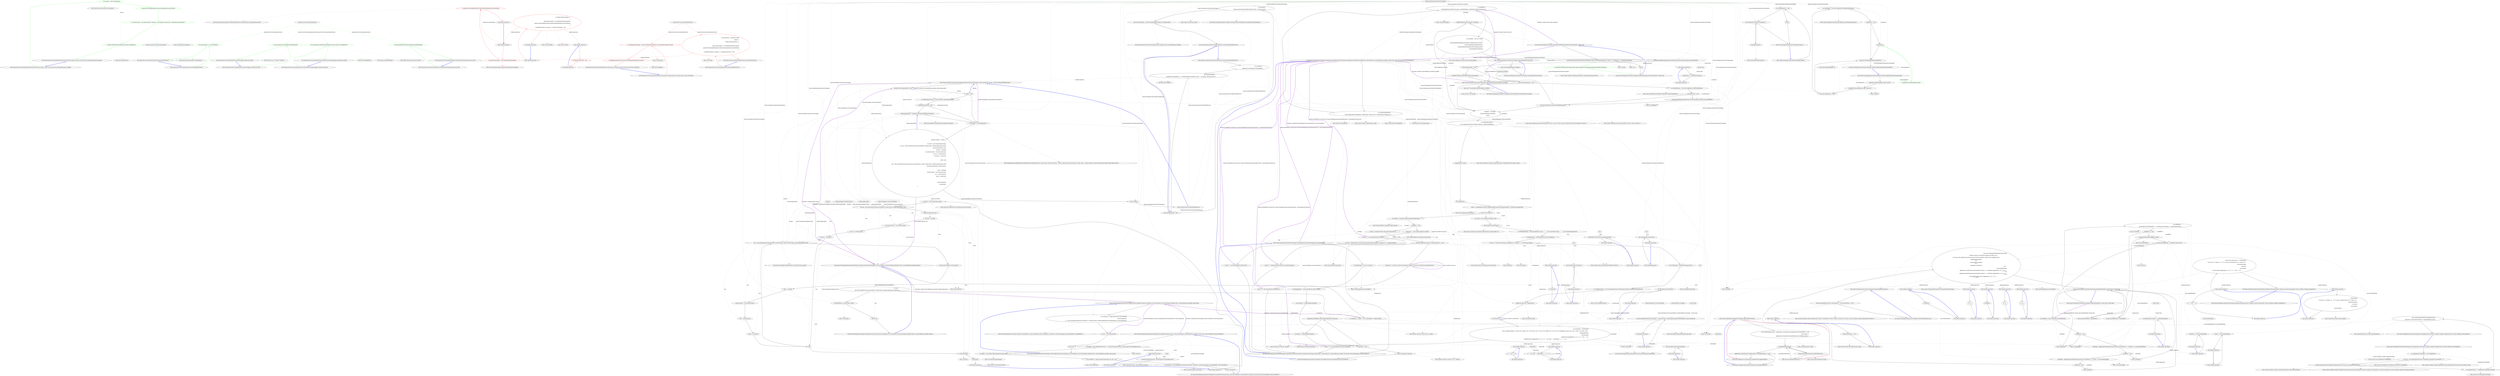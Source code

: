 digraph  {
d1 [cluster="Nancy.Owin.Tests.NancyOptionsExtensionsFixture.When_response_status_code_match_then_should_perform_pass_through()", color=green, community=0, label="0: var options = new NancyOptions()", span="11-11"];
d0 [cluster="Nancy.Owin.Tests.NancyOptionsExtensionsFixture.When_response_status_code_match_then_should_perform_pass_through()", label="Entry Nancy.Owin.Tests.NancyOptionsExtensionsFixture.When_response_status_code_match_then_should_perform_pass_through()", span="9-9"];
d2 [cluster="Nancy.Owin.Tests.NancyOptionsExtensionsFixture.When_response_status_code_match_then_should_perform_pass_through()", color=green, community=0, label="0: options.PassThroughWhenStatusCodesAre(HttpStatusCode.NotFound)", span="12-12"];
d6 [cluster="Nancy.Owin.NancyOptions.NancyOptions()", label="Entry Nancy.Owin.NancyOptions.NancyOptions()", span="5-5"];
d4 [cluster="Nancy.Owin.Tests.NancyOptionsExtensionsFixture.When_response_status_code_match_then_should_perform_pass_through()", color=green, community=0, label="0: options.PerformPassThrough(nancyContext).ShouldBeTrue()", span="14-14"];
d3 [cluster="Nancy.Owin.Tests.NancyOptionsExtensionsFixture.When_response_status_code_match_then_should_perform_pass_through()", color=green, community=0, label="0: var nancyContext = new NancyContext { Response = new Response {StatusCode = HttpStatusCode.NotFound} }", span="13-13"];
d7 [cluster="Nancy.Owin.NancyOptions.PassThroughWhenStatusCodesAre(params Nancy.HttpStatusCode[])", label="Entry Nancy.Owin.NancyOptions.PassThroughWhenStatusCodesAre(params Nancy.HttpStatusCode[])", span="6-6"];
d5 [cluster="Nancy.Owin.Tests.NancyOptionsExtensionsFixture.When_response_status_code_match_then_should_perform_pass_through()", label="Exit Nancy.Owin.Tests.NancyOptionsExtensionsFixture.When_response_status_code_match_then_should_perform_pass_through()", span="9-9"];
d10 [cluster="System.Func<T, TResult>.Invoke(T)", label="Entry System.Func<T, TResult>.Invoke(T)", span="0-0"];
d11 [cluster="bool.ShouldBeTrue()", label="Entry bool.ShouldBeTrue()", span="85-85"];
d8 [cluster="Nancy.NancyContext.NancyContext()", label="Entry Nancy.NancyContext.NancyContext()", span="24-24"];
d9 [cluster="Nancy.Response.Response()", label="Entry Nancy.Response.Response()", span="20-20"];
m0_0 [cluster="Nancy.Owin.Tests.NancyOptionsFixture.NancyOptionsFixture()", file="NancyOptionsFixture.cs", label="Entry Nancy.Owin.Tests.NancyOptionsFixture.NancyOptionsFixture()", span="10-10"];
m0_1 [cluster="Nancy.Owin.Tests.NancyOptionsFixture.NancyOptionsFixture()", color=green, community=0, file="NancyOptionsFixture.cs", label="0: this.nancyOptions = new NancyOptions()", span="12-12"];
m0_2 [cluster="Nancy.Owin.Tests.NancyOptionsFixture.NancyOptionsFixture()", file="NancyOptionsFixture.cs", label="Exit Nancy.Owin.Tests.NancyOptionsFixture.NancyOptionsFixture()", span="10-10"];
m0_4 [cluster="Nancy.Owin.Tests.NancyOptionsFixture.Bootstrapper_should_not_be_null()", file="NancyOptionsFixture.cs", label="Entry Nancy.Owin.Tests.NancyOptionsFixture.Bootstrapper_should_not_be_null()", span="16-16"];
m0_5 [cluster="Nancy.Owin.Tests.NancyOptionsFixture.Bootstrapper_should_not_be_null()", color=green, community=0, file="NancyOptionsFixture.cs", label="0: this.nancyOptions.Bootstrapper.ShouldNotBeNull()", span="18-18"];
m0_6 [cluster="Nancy.Owin.Tests.NancyOptionsFixture.Bootstrapper_should_not_be_null()", file="NancyOptionsFixture.cs", label="Exit Nancy.Owin.Tests.NancyOptionsFixture.Bootstrapper_should_not_be_null()", span="16-16"];
m0_11 [cluster="Nancy.Owin.Tests.NancyOptionsFixture.PerformPassThrough_delegate_should_return_false()", file="NancyOptionsFixture.cs", label="Entry Nancy.Owin.Tests.NancyOptionsFixture.PerformPassThrough_delegate_should_return_false()", span="28-28"];
m0_12 [cluster="Nancy.Owin.Tests.NancyOptionsFixture.PerformPassThrough_delegate_should_return_false()", color=green, community=0, file="NancyOptionsFixture.cs", label="0: this.nancyOptions.PerformPassThrough(new NancyContext()).ShouldBeFalse()", span="30-30"];
m0_13 [cluster="Nancy.Owin.Tests.NancyOptionsFixture.PerformPassThrough_delegate_should_return_false()", file="NancyOptionsFixture.cs", label="Exit Nancy.Owin.Tests.NancyOptionsFixture.PerformPassThrough_delegate_should_return_false()", span="28-28"];
m0_16 [cluster="bool.ShouldBeFalse()", file="NancyOptionsFixture.cs", label="Entry bool.ShouldBeFalse()", span="90-90"];
m0_14 [cluster="Nancy.NancyContext.NancyContext()", file="NancyOptionsFixture.cs", label="Entry Nancy.NancyContext.NancyContext()", span="24-24"];
m0_8 [cluster="Nancy.Owin.Tests.NancyOptionsFixture.PerformPassThrough_should_not_be_null()", file="NancyOptionsFixture.cs", label="Entry Nancy.Owin.Tests.NancyOptionsFixture.PerformPassThrough_should_not_be_null()", span="22-22"];
m0_9 [cluster="Nancy.Owin.Tests.NancyOptionsFixture.PerformPassThrough_should_not_be_null()", color=green, community=0, file="NancyOptionsFixture.cs", label="0: this.nancyOptions.PerformPassThrough.ShouldNotBeNull()", span="24-24"];
m0_10 [cluster="Nancy.Owin.Tests.NancyOptionsFixture.PerformPassThrough_should_not_be_null()", file="NancyOptionsFixture.cs", label="Exit Nancy.Owin.Tests.NancyOptionsFixture.PerformPassThrough_should_not_be_null()", span="22-22"];
m0_7 [cluster="object.ShouldNotBeNull()", file="NancyOptionsFixture.cs", label="Entry object.ShouldNotBeNull()", span="140-140"];
m0_3 [cluster="Nancy.Owin.NancyOptions.NancyOptions()", file="NancyOptionsFixture.cs", label="Entry Nancy.Owin.NancyOptions.NancyOptions()", span="5-5"];
m0_17 [file="NancyOptionsFixture.cs", label="Nancy.Owin.Tests.NancyOptionsFixture", span=""];
m1_8 [cluster="Unk.UseHandler", file="NancyOwinHostFixture.cs", label="Entry Unk.UseHandler", span=""];
m1_18 [cluster="Nancy.Owin.Tests.NancyOwinHostFixture.Should_pass_through_and_get_OK_when_nancy_returns_NotFound()", file="NancyOwinHostFixture.cs", label="Entry Nancy.Owin.Tests.NancyOwinHostFixture.Should_pass_through_and_get_OK_when_nancy_returns_NotFound()", span="27-27"];
m1_19 [cluster="Nancy.Owin.Tests.NancyOwinHostFixture.Should_pass_through_and_get_OK_when_nancy_returns_NotFound()", color=red, community=0, file="NancyOwinHostFixture.cs", label="0: var httpResponseMessage = testServer.HttpClient.GetAsync(''http://localhost/404.html'').Result", span="29-29"];
m1_20 [cluster="Nancy.Owin.Tests.NancyOwinHostFixture.Should_pass_through_and_get_OK_when_nancy_returns_NotFound()", color=red, community=0, file="NancyOwinHostFixture.cs", label="0: httpResponseMessage.StatusCode.ShouldEqual(NetHttpStatusCode.OK)", span="30-30"];
m1_21 [cluster="Nancy.Owin.Tests.NancyOwinHostFixture.Should_pass_through_and_get_OK_when_nancy_returns_NotFound()", file="NancyOwinHostFixture.cs", label="Exit Nancy.Owin.Tests.NancyOwinHostFixture.Should_pass_through_and_get_OK_when_nancy_returns_NotFound()", span="27-27"];
m1_0 [cluster="Nancy.Owin.Tests.NancyOwinHostFixture.NancyOwinHostFixture()", file="NancyOwinHostFixture.cs", label="Entry Nancy.Owin.Tests.NancyOwinHostFixture.NancyOwinHostFixture()", span="14-14"];
m1_1 [cluster="Nancy.Owin.Tests.NancyOwinHostFixture.NancyOwinHostFixture()", color=red, community=0, file="NancyOwinHostFixture.cs", label="0: this.testServer = TestServer.Create(\r\n                builder =>\r\n                builder.UseNancy(options =>\r\n                                 {\r\n                                     options.Bootstrapper = new DefaultNancyBootstrapper();\r\n                                     options.PassThroughWhenStatusCodesAre(NancyHttpStatusCode.NotFound);\r\n                                 })\r\n                       .UseHandler((request, response) => response.StatusCode = 200))", span="16-23"];
m1_2 [cluster="Nancy.Owin.Tests.NancyOwinHostFixture.NancyOwinHostFixture()", file="NancyOwinHostFixture.cs", label="Exit Nancy.Owin.Tests.NancyOwinHostFixture.NancyOwinHostFixture()", span="14-14"];
m1_23 [cluster="Unk.ShouldEqual", file="NancyOwinHostFixture.cs", label="Entry Unk.ShouldEqual", span=""];
m1_22 [cluster="Unk.GetAsync", file="NancyOwinHostFixture.cs", label="Entry Unk.GetAsync", span=""];
m1_3 [cluster="Unk.Create", file="NancyOwinHostFixture.cs", label="Entry Unk.Create", span=""];
m1_7 [cluster="Unk.UseNancy", file="NancyOwinHostFixture.cs", label="Entry Unk.UseNancy", span=""];
m1_13 [cluster="Nancy.DefaultNancyBootstrapper.DefaultNancyBootstrapper()", file="NancyOwinHostFixture.cs", label="Entry Nancy.DefaultNancyBootstrapper.DefaultNancyBootstrapper()", span="16-16"];
m1_15 [cluster="lambda expression", file="NancyOwinHostFixture.cs", label="Entry lambda expression", span="23-23"];
m1_4 [cluster="lambda expression", file="NancyOwinHostFixture.cs", label="Entry lambda expression", span="17-23"];
m1_5 [cluster="lambda expression", color=red, community=0, file="NancyOwinHostFixture.cs", label="0: builder.UseNancy(options =>\r\n                                 {\r\n                                     options.Bootstrapper = new DefaultNancyBootstrapper();\r\n                                     options.PassThroughWhenStatusCodesAre(NancyHttpStatusCode.NotFound);\r\n                                 })\r\n                       .UseHandler((request, response) => response.StatusCode = 200)", span="18-23"];
m1_6 [cluster="lambda expression", file="NancyOwinHostFixture.cs", label="Exit lambda expression", span="17-23"];
m1_9 [cluster="lambda expression", file="NancyOwinHostFixture.cs", label="Entry lambda expression", span="18-22"];
m1_10 [cluster="lambda expression", color=red, community=0, file="NancyOwinHostFixture.cs", label="0: options.Bootstrapper = new DefaultNancyBootstrapper()", span="20-20"];
m1_11 [cluster="lambda expression", color=red, community=0, file="NancyOwinHostFixture.cs", label="0: options.PassThroughWhenStatusCodesAre(NancyHttpStatusCode.NotFound)", span="21-21"];
m1_12 [cluster="lambda expression", file="NancyOwinHostFixture.cs", label="Exit lambda expression", span="18-22"];
m1_16 [cluster="lambda expression", color=red, community=0, file="NancyOwinHostFixture.cs", label="0: response.StatusCode = 200", span="23-23"];
m1_17 [cluster="lambda expression", file="NancyOwinHostFixture.cs", label="Exit lambda expression", span="23-23"];
m1_24 [file="NancyOwinHostFixture.cs", label="Nancy.Owin.Tests.NancyOwinHostFixture", span=""];
m2_7 [cluster="System.AppDomain.GetAssemblies()", file="RazorViewEngine.cs", label="Entry System.AppDomain.GetAssemblies()", span="0-0"];
m2_70 [cluster="Unk.GetRazorTemplateEngine", file="RazorViewEngine.cs", label="Entry Unk.GetRazorTemplateEngine", span=""];
m2_299 [cluster="System.Uri.Uri(string)", file="RazorViewEngine.cs", label="Entry System.Uri.Uri(string)", span="0-0"];
m2_177 [cluster="Nancy.ViewEngines.Razor.RazorViewEngine.GetCompilationSource(System.CodeDom.Compiler.CodeDomProvider, System.CodeDom.CodeCompileUnit)", file="RazorViewEngine.cs", label="Entry Nancy.ViewEngines.Razor.RazorViewEngine.GetCompilationSource(System.CodeDom.Compiler.CodeDomProvider, System.CodeDom.CodeCompileUnit)", span="241-241"];
m2_182 [cluster="Nancy.ViewEngines.Razor.RazorViewEngine.GetCompilationSource(System.CodeDom.Compiler.CodeDomProvider, System.CodeDom.CodeCompileUnit)", file="RazorViewEngine.cs", label="return HttpUtility.HtmlEncode(compilationSource)\r\n                .Split(new[] { Environment.NewLine }, StringSplitOptions.None);", span="250-251"];
m2_181 [cluster="Nancy.ViewEngines.Razor.RazorViewEngine.GetCompilationSource(System.CodeDom.Compiler.CodeDomProvider, System.CodeDom.CodeCompileUnit)", file="RazorViewEngine.cs", label="var compilationSource = compilationSourceBuilder.ToString()", span="249-249"];
m2_178 [cluster="Nancy.ViewEngines.Razor.RazorViewEngine.GetCompilationSource(System.CodeDom.Compiler.CodeDomProvider, System.CodeDom.CodeCompileUnit)", file="RazorViewEngine.cs", label="var compilationSourceBuilder = new StringBuilder()", span="243-243"];
m2_180 [cluster="Nancy.ViewEngines.Razor.RazorViewEngine.GetCompilationSource(System.CodeDom.Compiler.CodeDomProvider, System.CodeDom.CodeCompileUnit)", file="RazorViewEngine.cs", label="provider.GenerateCodeFromCompileUnit(generatedCode, writer, new CodeGeneratorOptions())", span="246-246"];
m2_179 [cluster="Nancy.ViewEngines.Razor.RazorViewEngine.GetCompilationSource(System.CodeDom.Compiler.CodeDomProvider, System.CodeDom.CodeCompileUnit)", file="RazorViewEngine.cs", label="var writer = new IndentedTextWriter(new StringWriter(compilationSourceBuilder), ''\t'')", span="244-244"];
m2_183 [cluster="Nancy.ViewEngines.Razor.RazorViewEngine.GetCompilationSource(System.CodeDom.Compiler.CodeDomProvider, System.CodeDom.CodeCompileUnit)", file="RazorViewEngine.cs", label="Exit Nancy.ViewEngines.Razor.RazorViewEngine.GetCompilationSource(System.CodeDom.Compiler.CodeDomProvider, System.CodeDom.CodeCompileUnit)", span="241-241"];
m2_62 [cluster="Nancy.ViewEngines.Razor.RazorViewEngine.GetCompiledViewFactory(string, System.IO.TextReader, System.Reflection.Assembly, System.Type, Nancy.ViewEngines.ViewLocationResult)", file="RazorViewEngine.cs", label="Entry Nancy.ViewEngines.Razor.RazorViewEngine.GetCompiledViewFactory(string, System.IO.TextReader, System.Reflection.Assembly, System.Type, Nancy.ViewEngines.ViewLocationResult)", span="130-130"];
m2_63 [cluster="Nancy.ViewEngines.Razor.RazorViewEngine.GetCompiledViewFactory(string, System.IO.TextReader, System.Reflection.Assembly, System.Type, Nancy.ViewEngines.ViewLocationResult)", file="RazorViewEngine.cs", label="var renderer = this.viewRenderers.First(x => x.Extension.Equals(extension, StringComparison.OrdinalIgnoreCase))", span="132-132"];
m2_64 [cluster="Nancy.ViewEngines.Razor.RazorViewEngine.GetCompiledViewFactory(string, System.IO.TextReader, System.Reflection.Assembly, System.Type, Nancy.ViewEngines.ViewLocationResult)", file="RazorViewEngine.cs", label="var engine = this.GetRazorTemplateEngine(renderer.Host)", span="134-134"];
m2_66 [cluster="Nancy.ViewEngines.Razor.RazorViewEngine.GetCompiledViewFactory(string, System.IO.TextReader, System.Reflection.Assembly, System.Type, Nancy.ViewEngines.ViewLocationResult)", file="RazorViewEngine.cs", label="var viewFactory = this.GenerateRazorViewFactory(renderer, razorResult, referencingAssembly, passedModelType, viewLocationResult)", span="138-138"];
m2_65 [cluster="Nancy.ViewEngines.Razor.RazorViewEngine.GetCompiledViewFactory(string, System.IO.TextReader, System.Reflection.Assembly, System.Type, Nancy.ViewEngines.ViewLocationResult)", file="RazorViewEngine.cs", label="var razorResult = engine.GenerateCode(reader, null, null, ''roo'')", span="136-136"];
m2_67 [cluster="Nancy.ViewEngines.Razor.RazorViewEngine.GetCompiledViewFactory(string, System.IO.TextReader, System.Reflection.Assembly, System.Type, Nancy.ViewEngines.ViewLocationResult)", file="RazorViewEngine.cs", label="return viewFactory;", span="140-140"];
m2_68 [cluster="Nancy.ViewEngines.Razor.RazorViewEngine.GetCompiledViewFactory(string, System.IO.TextReader, System.Reflection.Assembly, System.Type, Nancy.ViewEngines.ViewLocationResult)", file="RazorViewEngine.cs", label="Exit Nancy.ViewEngines.Razor.RazorViewEngine.GetCompiledViewFactory(string, System.IO.TextReader, System.Reflection.Assembly, System.Type, Nancy.ViewEngines.ViewLocationResult)", span="130-130"];
m2_122 [cluster="System.Guid.ToString(string)", file="RazorViewEngine.cs", label="Entry System.Guid.ToString(string)", span="0-0"];
m2_240 [cluster="Unk.Trim", file="RazorViewEngine.cs", label="Entry Unk.Trim", span=""];
m2_147 [cluster="Unk.Aggregate", file="RazorViewEngine.cs", label="Entry Unk.Aggregate", span=""];
m2_271 [cluster="System.Collections.Generic.IEnumerable<TSource>.SelectMany<TSource, TResult>(System.Func<TSource, System.Collections.Generic.IEnumerable<TResult>>)", file="RazorViewEngine.cs", label="Entry System.Collections.Generic.IEnumerable<TSource>.SelectMany<TSource, TResult>(System.Func<TSource, System.Collections.Generic.IEnumerable<TResult>>)", span="0-0"];
m2_137 [cluster="System.Collections.Generic.List<T>.ToArray()", file="RazorViewEngine.cs", label="Entry System.Collections.Generic.List<T>.ToArray()", span="0-0"];
m2_241 [cluster="System.NotSupportedException.NotSupportedException(string)", file="RazorViewEngine.cs", label="Entry System.NotSupportedException.NotSupportedException(string)", span="0-0"];
m2_135 [cluster="System.Collections.Generic.IEnumerable<TSource>.ToList<TSource>()", file="RazorViewEngine.cs", label="Entry System.Collections.Generic.IEnumerable<TSource>.ToList<TSource>()", span="0-0"];
m2_125 [cluster="Unk.FindModelType", file="RazorViewEngine.cs", label="Entry Unk.FindModelType", span=""];
m2_121 [cluster="System.Guid.NewGuid()", file="RazorViewEngine.cs", label="Entry System.Guid.NewGuid()", span="0-0"];
m2_124 [cluster="System.IO.Path.Combine(string, string)", file="RazorViewEngine.cs", label="Entry System.IO.Path.Combine(string, string)", span="0-0"];
m2_239 [cluster="Unk.IsNullOrEmpty", file="RazorViewEngine.cs", label="Entry Unk.IsNullOrEmpty", span=""];
m2_190 [cluster="Nancy.Helpers.HttpUtility.HtmlEncode(string)", file="RazorViewEngine.cs", label="Entry Nancy.Helpers.HttpUtility.HtmlEncode(string)", span="541-541"];
m2_23 [cluster="System.Reflection.Assembly.GetAssembly(System.Type)", file="RazorViewEngine.cs", label="Entry System.Reflection.Assembly.GetAssembly(System.Type)", span="0-0"];
m2_243 [cluster="Nancy.ViewEngines.Razor.RazorViewEngine.GetAssembliesInDirectories()", file="RazorViewEngine.cs", label="Entry Nancy.ViewEngines.Razor.RazorViewEngine.GetAssembliesInDirectories()", span="346-346"];
m2_268 [cluster="Nancy.ViewEngines.Razor.RazorViewEngine.GetAssembliesInDirectories()", file="RazorViewEngine.cs", label="return GetAssemblyDirectories().SelectMany(d => Directory.GetFiles(d, ''*.dll''));", span="348-348"];
m2_269 [cluster="Nancy.ViewEngines.Razor.RazorViewEngine.GetAssembliesInDirectories()", file="RazorViewEngine.cs", label="Exit Nancy.ViewEngines.Razor.RazorViewEngine.GetAssembliesInDirectories()", span="346-346"];
m2_321 [cluster="System.IDisposable.Dispose()", file="RazorViewEngine.cs", label="Entry System.IDisposable.Dispose()", span="0-0"];
m2_237 [cluster="Unk.Flatten", file="RazorViewEngine.cs", label="Entry Unk.Flatten", span=""];
m2_72 [cluster="Unk.GenerateRazorViewFactory", file="RazorViewEngine.cs", label="Entry Unk.GenerateRazorViewFactory", span=""];
m2_20 [cluster="Nancy.ViewEngines.Razor.RazorViewEngine.RenderView(Nancy.ViewEngines.ViewLocationResult, dynamic, Nancy.ViewEngines.IRenderContext)", file="RazorViewEngine.cs", label="return response;", span="107-107"];
m2_164 [cluster="Nancy.ViewEngines.Razor.NancyRazorErrorView.NancyRazorErrorView(string)", file="RazorViewEngine.cs", label="Entry Nancy.ViewEngines.Razor.NancyRazorErrorView.NancyRazorErrorView(string)", span="27-27"];
m2_44 [cluster="Nancy.ViewEngines.Razor.RazorViewEngine.GetViewInstance(Nancy.ViewEngines.ViewLocationResult, Nancy.ViewEngines.IRenderContext, System.Reflection.Assembly, dynamic)", file="RazorViewEngine.cs", label="Entry Nancy.ViewEngines.Razor.RazorViewEngine.GetViewInstance(Nancy.ViewEngines.ViewLocationResult, Nancy.ViewEngines.IRenderContext, System.Reflection.Assembly, dynamic)", span="406-406"];
m2_310 [cluster="Nancy.ViewEngines.Razor.RazorViewEngine.GetViewInstance(Nancy.ViewEngines.ViewLocationResult, Nancy.ViewEngines.IRenderContext, System.Reflection.Assembly, dynamic)", file="RazorViewEngine.cs", label="var view =\r\n                this.GetOrCompileView(viewLocationResult, renderContext, referencingAssembly, modelType)", span="410-411"];
m2_311 [cluster="Nancy.ViewEngines.Razor.RazorViewEngine.GetViewInstance(Nancy.ViewEngines.ViewLocationResult, Nancy.ViewEngines.IRenderContext, System.Reflection.Assembly, dynamic)", file="RazorViewEngine.cs", label="view.Initialize(this, renderContext, model)", span="413-413"];
m2_309 [cluster="Nancy.ViewEngines.Razor.RazorViewEngine.GetViewInstance(Nancy.ViewEngines.ViewLocationResult, Nancy.ViewEngines.IRenderContext, System.Reflection.Assembly, dynamic)", file="RazorViewEngine.cs", label="var modelType = (model == null) ? typeof(object) : model.GetType()", span="408-408"];
m2_312 [cluster="Nancy.ViewEngines.Razor.RazorViewEngine.GetViewInstance(Nancy.ViewEngines.ViewLocationResult, Nancy.ViewEngines.IRenderContext, System.Reflection.Assembly, dynamic)", file="RazorViewEngine.cs", label="return view;", span="415-415"];
m2_313 [cluster="Nancy.ViewEngines.Razor.RazorViewEngine.GetViewInstance(Nancy.ViewEngines.ViewLocationResult, Nancy.ViewEngines.IRenderContext, System.Reflection.Assembly, dynamic)", file="RazorViewEngine.cs", label="Exit Nancy.ViewEngines.Razor.RazorViewEngine.GetViewInstance(Nancy.ViewEngines.ViewLocationResult, Nancy.ViewEngines.IRenderContext, System.Reflection.Assembly, dynamic)", span="406-406"];
m2_133 [cluster="Nancy.ViewEngines.Razor.RazorViewEngine.AddModelNamespace(GeneratorResults, System.Type)", file="RazorViewEngine.cs", label="Entry Nancy.ViewEngines.Razor.RazorViewEngine.AddModelNamespace(GeneratorResults, System.Type)", span="375-375"];
m2_287 [cluster="Nancy.ViewEngines.Razor.RazorViewEngine.AddModelNamespace(GeneratorResults, System.Type)", color=green, community=0, file="RazorViewEngine.cs", label="0: razorResult.GeneratedCode.Namespaces[0].Imports.Add(new CodeNamespaceImport(modelType.Namespace))", span="382-382"];
m2_285 [cluster="Nancy.ViewEngines.Razor.RazorViewEngine.AddModelNamespace(GeneratorResults, System.Type)", file="RazorViewEngine.cs", label="razorResult.GeneratedCode.Namespaces[0].Imports.OfType<CodeNamespaceImport>().Any(x => x.Namespace == modelType.Namespace)", span="377-377"];
m2_286 [cluster="Nancy.ViewEngines.Razor.RazorViewEngine.AddModelNamespace(GeneratorResults, System.Type)", file="RazorViewEngine.cs", label="return;", span="379-379"];
m2_288 [cluster="Nancy.ViewEngines.Razor.RazorViewEngine.AddModelNamespace(GeneratorResults, System.Type)", file="RazorViewEngine.cs", label="Exit Nancy.ViewEngines.Razor.RazorViewEngine.AddModelNamespace(GeneratorResults, System.Type)", span="375-375"];
m2_71 [cluster="Unk.GenerateCode", file="RazorViewEngine.cs", label="Entry Unk.GenerateCode", span=""];
m2_60 [cluster="Nancy.ViewEngines.Razor.IRazorConfiguration.GetDefaultNamespaces()", file="RazorViewEngine.cs", label="Entry Nancy.ViewEngines.Razor.IRazorConfiguration.GetDefaultNamespaces()", span="25-25"];
m2_61 [cluster="RazorTemplateEngine.cstr", file="RazorViewEngine.cs", label="Entry RazorTemplateEngine.cstr", span=""];
m2_142 [cluster="Unk.Where", file="RazorViewEngine.cs", label="Entry Unk.Where", span=""];
m2_143 [cluster="Unk.ToArray", file="RazorViewEngine.cs", label="Entry Unk.ToArray", span=""];
m2_187 [cluster="System.CodeDom.Compiler.CodeGeneratorOptions.CodeGeneratorOptions()", file="RazorViewEngine.cs", label="Entry System.CodeDom.Compiler.CodeGeneratorOptions.CodeGeneratorOptions()", span="0-0"];
m2_188 [cluster="System.CodeDom.Compiler.CodeDomProvider.GenerateCodeFromCompileUnit(System.CodeDom.CodeCompileUnit, System.IO.TextWriter, System.CodeDom.Compiler.CodeGeneratorOptions)", file="RazorViewEngine.cs", label="Entry System.CodeDom.Compiler.CodeDomProvider.GenerateCodeFromCompileUnit(System.CodeDom.CodeCompileUnit, System.IO.TextWriter, System.CodeDom.Compiler.CodeGeneratorOptions)", span="0-0"];
m2_270 [cluster="Nancy.ViewEngines.Razor.RazorViewEngine.GetAssemblyDirectories()", file="RazorViewEngine.cs", label="Entry Nancy.ViewEngines.Razor.RazorViewEngine.GetAssemblyDirectories()", span="355-355"];
m2_276 [cluster="Nancy.ViewEngines.Razor.RazorViewEngine.GetAssemblyDirectories()", file="RazorViewEngine.cs", label="var privateBinPathDirectories = AppDomain.CurrentDomain.SetupInformation.PrivateBinPath == null\r\n                                                ? new string[] { }\r\n                                                : AppDomain.CurrentDomain.SetupInformation.PrivateBinPath.Split(';')", span="357-359"];
m2_279 [cluster="Nancy.ViewEngines.Razor.RazorViewEngine.GetAssemblyDirectories()", file="RazorViewEngine.cs", label="yield return privateBinPathDirectory;", span="365-365"];
m2_281 [cluster="Nancy.ViewEngines.Razor.RazorViewEngine.GetAssemblyDirectories()", file="RazorViewEngine.cs", label="yield return AppDomain.CurrentDomain.SetupInformation.ApplicationBase;", span="371-371"];
m2_280 [cluster="Nancy.ViewEngines.Razor.RazorViewEngine.GetAssemblyDirectories()", file="RazorViewEngine.cs", label="AppDomain.CurrentDomain.SetupInformation.PrivateBinPathProbe == null", span="369-369"];
m2_277 [cluster="Nancy.ViewEngines.Razor.RazorViewEngine.GetAssemblyDirectories()", file="RazorViewEngine.cs", label=privateBinPathDirectories, span="361-361"];
m2_278 [cluster="Nancy.ViewEngines.Razor.RazorViewEngine.GetAssemblyDirectories()", file="RazorViewEngine.cs", label="!string.IsNullOrWhiteSpace(privateBinPathDirectory)", span="363-363"];
m2_282 [cluster="Nancy.ViewEngines.Razor.RazorViewEngine.GetAssemblyDirectories()", file="RazorViewEngine.cs", label="Exit Nancy.ViewEngines.Razor.RazorViewEngine.GetAssemblyDirectories()", span="355-355"];
m2_10 [cluster="string.Concat(string, string)", file="RazorViewEngine.cs", label="Entry string.Concat(string, string)", span="0-0"];
m2_186 [cluster="System.IO.StringWriter.StringWriter(System.Text.StringBuilder)", file="RazorViewEngine.cs", label="Entry System.IO.StringWriter.StringWriter(System.Text.StringBuilder)", span="0-0"];
m2_138 [cluster="Unk.CompileAssemblyFromDom", file="RazorViewEngine.cs", label="Entry Unk.CompileAssemblyFromDom", span=""];
m2_9 [cluster="Nancy.ViewEngines.Razor.VisualBasic.VisualBasicRazorViewRenderer.VisualBasicRazorViewRenderer()", file="RazorViewEngine.cs", label="Entry Nancy.ViewEngines.Razor.VisualBasic.VisualBasicRazorViewRenderer.VisualBasicRazorViewRenderer()", span="45-45"];
m2_272 [cluster="lambda expression", file="RazorViewEngine.cs", label="Entry lambda expression", span="348-348"];
m2_12 [cluster="Nancy.ViewEngines.Razor.RazorViewEngine.RenderView(Nancy.ViewEngines.ViewLocationResult, dynamic, Nancy.ViewEngines.IRenderContext)", file="RazorViewEngine.cs", label="Entry Nancy.ViewEngines.Razor.RazorViewEngine.RenderView(Nancy.ViewEngines.ViewLocationResult, dynamic, Nancy.ViewEngines.IRenderContext)", span="67-67"];
m2_13 [cluster="Nancy.ViewEngines.Razor.RazorViewEngine.RenderView(Nancy.ViewEngines.ViewLocationResult, dynamic, Nancy.ViewEngines.IRenderContext)", file="RazorViewEngine.cs", label="Assembly referencingAssembly = null", span="69-69"];
m2_14 [cluster="Nancy.ViewEngines.Razor.RazorViewEngine.RenderView(Nancy.ViewEngines.ViewLocationResult, dynamic, Nancy.ViewEngines.IRenderContext)", file="RazorViewEngine.cs", label="model != null", span="71-71"];
m2_17 [cluster="Nancy.ViewEngines.Razor.RazorViewEngine.RenderView(Nancy.ViewEngines.ViewLocationResult, dynamic, Nancy.ViewEngines.IRenderContext)", file="RazorViewEngine.cs", label="referencingAssembly = Assembly.GetAssembly(underlyingSystemType)", span="76-76"];
m2_18 [cluster="Nancy.ViewEngines.Razor.RazorViewEngine.RenderView(Nancy.ViewEngines.ViewLocationResult, dynamic, Nancy.ViewEngines.IRenderContext)", file="RazorViewEngine.cs", label="var response = new HtmlResponse()", span="80-80"];
m2_19 [cluster="Nancy.ViewEngines.Razor.RazorViewEngine.RenderView(Nancy.ViewEngines.ViewLocationResult, dynamic, Nancy.ViewEngines.IRenderContext)", file="RazorViewEngine.cs", label="response.Contents = stream =>\r\n            {\r\n                var writer = new StreamWriter(stream);\r\n                var view = this.GetViewInstance(viewLocationResult, renderContext, referencingAssembly, model);\r\n                view.ExecuteView(null, null);\r\n                var body = view.Body;\r\n                var sectionContents = view.SectionContents;\r\n                var root = !view.HasLayout;\r\n                var layout = view.Layout;\r\n\r\n                while (!root)\r\n                {\r\n                    view = this.GetViewInstance(renderContext.LocateView(layout, model), renderContext, referencingAssembly, model);\r\n                    view.ExecuteView(body, sectionContents);\r\n\r\n                    body = view.Body;\r\n                    sectionContents = view.SectionContents;\r\n                    root = !view.HasLayout;\r\n                    layout = view.Layout;\r\n                }\r\n\r\n                writer.Write(body);\r\n                writer.Flush();\r\n            }", span="82-105"];
m2_293 [cluster="lambda expression", file="RazorViewEngine.cs", label="x.Namespace == modelType.Namespace", span="377-377"];
m2_292 [cluster="lambda expression", file="RazorViewEngine.cs", label="Entry lambda expression", span="377-377"];
m2_294 [cluster="lambda expression", file="RazorViewEngine.cs", label="Exit lambda expression", span="377-377"];
m2_27 [cluster="lambda expression", file="RazorViewEngine.cs", label="var view = this.GetViewInstance(viewLocationResult, renderContext, referencingAssembly, model)", span="85-85"];
m2_34 [cluster="lambda expression", file="RazorViewEngine.cs", label="view = this.GetViewInstance(renderContext.LocateView(layout, model), renderContext, referencingAssembly, model)", span="94-94"];
m2_307 [cluster="lambda expression", file="RazorViewEngine.cs", label="this.GetCompiledViewFactory(x.Extension, x.Contents.Invoke(), referencingAssembly, passedModelType, viewLocationResult)", span="399-399"];
m2_26 [cluster="lambda expression", file="RazorViewEngine.cs", label="var writer = new StreamWriter(stream)", span="84-84"];
m2_28 [cluster="lambda expression", file="RazorViewEngine.cs", label="view.ExecuteView(null, null)", span="86-86"];
m2_29 [cluster="lambda expression", file="RazorViewEngine.cs", label="var body = view.Body", span="87-87"];
m2_30 [cluster="lambda expression", file="RazorViewEngine.cs", label="var sectionContents = view.SectionContents", span="88-88"];
m2_31 [cluster="lambda expression", file="RazorViewEngine.cs", label="var root = !view.HasLayout", span="89-89"];
m2_32 [cluster="lambda expression", file="RazorViewEngine.cs", label="var layout = view.Layout", span="90-90"];
m2_33 [cluster="lambda expression", file="RazorViewEngine.cs", label="!root", span="92-92"];
m2_35 [cluster="lambda expression", file="RazorViewEngine.cs", label="view.ExecuteView(body, sectionContents)", span="95-95"];
m2_36 [cluster="lambda expression", file="RazorViewEngine.cs", label="body = view.Body", span="97-97"];
m2_37 [cluster="lambda expression", file="RazorViewEngine.cs", label="sectionContents = view.SectionContents", span="98-98"];
m2_38 [cluster="lambda expression", file="RazorViewEngine.cs", label="root = !view.HasLayout", span="99-99"];
m2_39 [cluster="lambda expression", file="RazorViewEngine.cs", label="layout = view.Layout", span="100-100"];
m2_73 [cluster="lambda expression", file="RazorViewEngine.cs", label="Entry lambda expression", span="132-132"];
m2_306 [cluster="lambda expression", file="RazorViewEngine.cs", label="Entry lambda expression", span="399-399"];
m2_308 [cluster="lambda expression", file="RazorViewEngine.cs", label="Exit lambda expression", span="399-399"];
m2_152 [cluster="lambda expression", file="RazorViewEngine.cs", label="Entry lambda expression", span="200-200"];
m2_155 [cluster="lambda expression", file="RazorViewEngine.cs", label="Entry lambda expression", span="212-212"];
m2_158 [cluster="lambda expression", file="RazorViewEngine.cs", label="Entry lambda expression", span="213-213"];
m2_159 [cluster="lambda expression", file="RazorViewEngine.cs", label="s1 + ''<br/>Line '' + lineNumber++ + '':\t'' + s2", span="213-213"];
m2_162 [cluster="lambda expression", file="RazorViewEngine.cs", label="new NancyRazorErrorView(errorDetails)", span="215-215"];
m2_166 [cluster="lambda expression", file="RazorViewEngine.cs", label="new NancyRazorErrorView(error)", span="222-222"];
m2_169 [cluster="lambda expression", file="RazorViewEngine.cs", label="new NancyRazorErrorView(error)", span="229-229"];
m2_172 [cluster="lambda expression", file="RazorViewEngine.cs", label="new NancyRazorErrorView(error)", span="235-235"];
m2_175 [cluster="lambda expression", file="RazorViewEngine.cs", label="(INancyRazorView)Activator.CreateInstance(type)", span="238-238"];
m2_25 [cluster="lambda expression", file="RazorViewEngine.cs", label="Entry lambda expression", span="82-105"];
m2_40 [cluster="lambda expression", file="RazorViewEngine.cs", label="writer.Write(body)", span="103-103"];
m2_41 [cluster="lambda expression", file="RazorViewEngine.cs", label="writer.Flush()", span="104-104"];
m2_74 [cluster="lambda expression", file="RazorViewEngine.cs", label="x.Extension.Equals(extension, StringComparison.OrdinalIgnoreCase)", span="132-132"];
m2_75 [cluster="lambda expression", file="RazorViewEngine.cs", label="Exit lambda expression", span="132-132"];
m2_154 [cluster="lambda expression", file="RazorViewEngine.cs", label="Exit lambda expression", span="200-200"];
m2_153 [cluster="lambda expression", file="RazorViewEngine.cs", label="!ce.IsWarning", span="200-200"];
m2_157 [cluster="lambda expression", file="RazorViewEngine.cs", label="Exit lambda expression", span="212-212"];
m2_156 [cluster="lambda expression", file="RazorViewEngine.cs", label="s1 + ''<br/>'' + s2", span="212-212"];
m2_160 [cluster="lambda expression", file="RazorViewEngine.cs", label="Exit lambda expression", span="213-213"];
m2_161 [cluster="lambda expression", file="RazorViewEngine.cs", label="Entry lambda expression", span="215-215"];
m2_163 [cluster="lambda expression", file="RazorViewEngine.cs", label="Exit lambda expression", span="215-215"];
m2_165 [cluster="lambda expression", file="RazorViewEngine.cs", label="Entry lambda expression", span="222-222"];
m2_167 [cluster="lambda expression", file="RazorViewEngine.cs", label="Exit lambda expression", span="222-222"];
m2_168 [cluster="lambda expression", file="RazorViewEngine.cs", label="Entry lambda expression", span="229-229"];
m2_170 [cluster="lambda expression", file="RazorViewEngine.cs", label="Exit lambda expression", span="229-229"];
m2_171 [cluster="lambda expression", file="RazorViewEngine.cs", label="Entry lambda expression", span="235-235"];
m2_173 [cluster="lambda expression", file="RazorViewEngine.cs", label="Exit lambda expression", span="235-235"];
m2_174 [cluster="lambda expression", file="RazorViewEngine.cs", label="Entry lambda expression", span="238-238"];
m2_176 [cluster="lambda expression", file="RazorViewEngine.cs", label="Exit lambda expression", span="238-238"];
m2_42 [cluster="lambda expression", file="RazorViewEngine.cs", label="Exit lambda expression", span="82-105"];
m2_195 [cluster="lambda expression", file="RazorViewEngine.cs", label="Entry lambda expression", span="256-261"];
m2_199 [cluster="lambda expression", file="RazorViewEngine.cs", label="Entry lambda expression", span="261-261"];
m2_253 [cluster="lambda expression", file="RazorViewEngine.cs", label="Entry lambda expression", span="341-341"];
m2_256 [cluster="lambda expression", file="RazorViewEngine.cs", label="Entry lambda expression", span="341-341"];
m2_259 [cluster="lambda expression", file="RazorViewEngine.cs", label="Entry lambda expression", span="342-342"];
m2_262 [cluster="lambda expression", file="RazorViewEngine.cs", label="Entry lambda expression", span="342-342"];
m2_265 [cluster="lambda expression", file="RazorViewEngine.cs", label="Entry lambda expression", span="343-343"];
m2_245 [cluster="lambda expression", file="RazorViewEngine.cs", label="b.CodeGenerator.GetType() == modelCodeGenerator", span="303-303"];
m2_197 [cluster="lambda expression", file="RazorViewEngine.cs", label="Exit lambda expression", span="256-261"];
m2_196 [cluster="lambda expression", file="RazorViewEngine.cs", label="String.Format(\r\n                ''[{0}] Line: {1} Column: {2} - {3} (<a class='LineLink' href='#{1}'>show</a>)'',\r\n                error.ErrorNumber,\r\n                error.Line,\r\n                error.Column,\r\n                error.ErrorText)", span="256-261"];
m2_201 [cluster="lambda expression", file="RazorViewEngine.cs", label="Exit lambda expression", span="261-261"];
m2_200 [cluster="lambda expression", file="RazorViewEngine.cs", label="s1 + ''<br/>'' + s2", span="261-261"];
m2_248 [cluster="lambda expression", file="RazorViewEngine.cs", label="t.FullName == discoveredModelType", span="324-324"];
m2_251 [cluster="lambda expression", file="RazorViewEngine.cs", label="t.Name == discoveredModelType", span="331-331"];
m2_255 [cluster="lambda expression", file="RazorViewEngine.cs", label="Exit lambda expression", span="341-341"];
m2_254 [cluster="lambda expression", file="RazorViewEngine.cs", label="a.FullName", span="341-341"];
m2_258 [cluster="lambda expression", file="RazorViewEngine.cs", label="Exit lambda expression", span="341-341"];
m2_257 [cluster="lambda expression", file="RazorViewEngine.cs", label="n1 + ''\n\t'' + n2", span="341-341"];
m2_261 [cluster="lambda expression", file="RazorViewEngine.cs", label="Exit lambda expression", span="342-342"];
m2_260 [cluster="lambda expression", file="RazorViewEngine.cs", label="a.FullName", span="342-342"];
m2_264 [cluster="lambda expression", file="RazorViewEngine.cs", label="Exit lambda expression", span="342-342"];
m2_263 [cluster="lambda expression", file="RazorViewEngine.cs", label="n1 + ''\n\t'' + n2", span="342-342"];
m2_267 [cluster="lambda expression", file="RazorViewEngine.cs", label="Exit lambda expression", span="343-343"];
m2_266 [cluster="lambda expression", file="RazorViewEngine.cs", label="n1 + ''\n\t'' + n2", span="343-343"];
m2_244 [cluster="lambda expression", file="RazorViewEngine.cs", label="Entry lambda expression", span="303-303"];
m2_246 [cluster="lambda expression", file="RazorViewEngine.cs", label="Exit lambda expression", span="303-303"];
m2_247 [cluster="lambda expression", file="RazorViewEngine.cs", label="Entry lambda expression", span="324-324"];
m2_249 [cluster="lambda expression", file="RazorViewEngine.cs", label="Exit lambda expression", span="324-324"];
m2_250 [cluster="lambda expression", file="RazorViewEngine.cs", label="Entry lambda expression", span="331-331"];
m2_252 [cluster="lambda expression", file="RazorViewEngine.cs", label="Exit lambda expression", span="331-331"];
m2_273 [cluster="lambda expression", file="RazorViewEngine.cs", label="Directory.GetFiles(d, ''*.dll'')", span="348-348"];
m2_274 [cluster="lambda expression", file="RazorViewEngine.cs", label="Exit lambda expression", span="348-348"];
m2_283 [cluster="string.Split(params char[])", file="RazorViewEngine.cs", label="Entry string.Split(params char[])", span="0-0"];
m2_22 [cluster="Unk.GetType", file="RazorViewEngine.cs", label="Entry Unk.GetType", span=""];
m2_136 [cluster="System.CodeDom.Compiler.CompilerParameters.CompilerParameters(string[], string)", file="RazorViewEngine.cs", label="Entry System.CodeDom.Compiler.CompilerParameters.CompilerParameters(string[], string)", span="0-0"];
m2_131 [cluster="System.Collections.Generic.List<T>.Add(T)", file="RazorViewEngine.cs", label="Entry System.Collections.Generic.List<T>.Add(T)", span="0-0"];
m2_148 [cluster="Unk.Format", file="RazorViewEngine.cs", label="Entry Unk.Format", span=""];
m2_15 [cluster="Nancy.ViewEngines.Razor.RazorViewEngine.RenderView(Nancy.ViewEngines.ViewLocationResult, dynamic, Nancy.ViewEngines.IRenderContext)", file="RazorViewEngine.cs", label="var underlyingSystemType = model.GetType().UnderlyingSystemType", span="73-73"];
m2_217 [cluster="System.Func<TResult>.Invoke()", file="RazorViewEngine.cs", label="Entry System.Func<TResult>.Invoke()", span="0-0"];
m2_290 [cluster="Unk.Any", file="RazorViewEngine.cs", label="Entry Unk.Any", span=""];
m2_16 [cluster="Nancy.ViewEngines.Razor.RazorViewEngine.RenderView(Nancy.ViewEngines.ViewLocationResult, dynamic, Nancy.ViewEngines.IRenderContext)", file="RazorViewEngine.cs", label="underlyingSystemType != null", span="74-74"];
m2_275 [cluster="System.IO.Directory.GetFiles(string, string)", file="RazorViewEngine.cs", label="Entry System.IO.Directory.GetFiles(string, string)", span="0-0"];
m2_284 [cluster="string.IsNullOrWhiteSpace(string)", file="RazorViewEngine.cs", label="Entry string.IsNullOrWhiteSpace(string)", span="0-0"];
m2_146 [cluster="Unk.MarkErrorLines", file="RazorViewEngine.cs", label="Entry Unk.MarkErrorLines", span=""];
m2_11 [cluster="System.Resources.ResourceManager.ResourceManager(string, System.Reflection.Assembly)", file="RazorViewEngine.cs", label="Entry System.Resources.ResourceManager.ResourceManager(string, System.Reflection.Assembly)", span="0-0"];
m2_3 [cluster="Nancy.Localization.ResourceBasedTextResource.ResourceBasedTextResource()", file="RazorViewEngine.cs", label="this.culturedAssembly != null", span="27-27"];
m2_4 [cluster="Nancy.Localization.ResourceBasedTextResource.ResourceBasedTextResource()", file="RazorViewEngine.cs", label="var baseName =\r\n                    string.Concat(culturedAssembly.GetName().Name, ''.Resources.Text'')", span="29-30"];
m2_5 [cluster="Nancy.Localization.ResourceBasedTextResource.ResourceBasedTextResource()", file="RazorViewEngine.cs", label="this.resourceManager = new ResourceManager(baseName, culturedAssembly)", span="32-32"];
m2_6 [cluster="Nancy.Localization.ResourceBasedTextResource.ResourceBasedTextResource()", file="RazorViewEngine.cs", label="Exit Nancy.Localization.ResourceBasedTextResource.ResourceBasedTextResource()", span="19-19"];
m2_150 [cluster="System.Reflection.Assembly.GetType(string)", file="RazorViewEngine.cs", label="Entry System.Reflection.Assembly.GetType(string)", span="0-0"];
m2_21 [cluster="Nancy.ViewEngines.Razor.RazorViewEngine.RenderView(Nancy.ViewEngines.ViewLocationResult, dynamic, Nancy.ViewEngines.IRenderContext)", file="RazorViewEngine.cs", label="Nancy.Localization.ResourceBasedTextResource", span=""];
m2_120 [cluster="System.IO.Path.GetTempPath()", file="RazorViewEngine.cs", label="Entry System.IO.Path.GetTempPath()", span="0-0"];
m2_218 [cluster="System.IO.TextReader.ReadLine()", file="RazorViewEngine.cs", label="Entry System.IO.TextReader.ReadLine()", span="0-0"];
m2_127 [cluster="System.Reflection.Assembly.GetExecutingAssembly()", file="RazorViewEngine.cs", label="Entry System.Reflection.Assembly.GetExecutingAssembly()", span="0-0"];
m2_130 [cluster="Unk.AddRange", file="RazorViewEngine.cs", label="Entry Unk.AddRange", span=""];
m2_77 [cluster="Nancy.ViewEngines.Razor.RazorViewEngine.GenerateRazorViewFactory(Nancy.ViewEngines.Razor.IRazorViewRenderer, GeneratorResults, System.Reflection.Assembly, System.Type, Nancy.ViewEngines.ViewLocationResult)", file="RazorViewEngine.cs", label="Entry Nancy.ViewEngines.Razor.RazorViewEngine.GenerateRazorViewFactory(Nancy.ViewEngines.Razor.IRazorViewRenderer, GeneratorResults, System.Reflection.Assembly, System.Type, Nancy.ViewEngines.ViewLocationResult)", span="143-143"];
m2_89 [cluster="Nancy.ViewEngines.Razor.RazorViewEngine.GenerateRazorViewFactory(Nancy.ViewEngines.Razor.IRazorViewRenderer, GeneratorResults, System.Reflection.Assembly, System.Type, Nancy.ViewEngines.ViewLocationResult)", file="RazorViewEngine.cs", label="AddModelNamespace(razorResult, modelType)", span="176-176"];
m2_79 [cluster="Nancy.ViewEngines.Razor.RazorViewEngine.GenerateRazorViewFactory(Nancy.ViewEngines.Razor.IRazorViewRenderer, GeneratorResults, System.Reflection.Assembly, System.Type, Nancy.ViewEngines.ViewLocationResult)", file="RazorViewEngine.cs", label="var modelType = \r\n                FindModelType(razorResult.Document, passedModelType, viewRenderer.ModelCodeGenerator)", span="148-149"];
m2_88 [cluster="Nancy.ViewEngines.Razor.RazorViewEngine.GenerateRazorViewFactory(Nancy.ViewEngines.Razor.IRazorViewRenderer, GeneratorResults, System.Reflection.Assembly, System.Type, Nancy.ViewEngines.ViewLocationResult)", file="RazorViewEngine.cs", label="this.razorConfiguration.AutoIncludeModelNamespace", span="174-174"];
m2_90 [cluster="Nancy.ViewEngines.Razor.RazorViewEngine.GenerateRazorViewFactory(Nancy.ViewEngines.Razor.IRazorViewRenderer, GeneratorResults, System.Reflection.Assembly, System.Type, Nancy.ViewEngines.ViewLocationResult)", file="RazorViewEngine.cs", label="assemblies = assemblies\r\n                .Union(viewRenderer.Assemblies)\r\n                .ToList()", span="180-182"];
m2_78 [cluster="Nancy.ViewEngines.Razor.RazorViewEngine.GenerateRazorViewFactory(Nancy.ViewEngines.Razor.IRazorViewRenderer, GeneratorResults, System.Reflection.Assembly, System.Type, Nancy.ViewEngines.ViewLocationResult)", file="RazorViewEngine.cs", label="var outputAssemblyName = \r\n                Path.Combine(Path.GetTempPath(), String.Format(''Temp_{0}.dll'', Guid.NewGuid().ToString(''N'')))", span="145-146"];
m2_82 [cluster="Nancy.ViewEngines.Razor.RazorViewEngine.GenerateRazorViewFactory(Nancy.ViewEngines.Razor.IRazorViewRenderer, GeneratorResults, System.Reflection.Assembly, System.Type, Nancy.ViewEngines.ViewLocationResult)", file="RazorViewEngine.cs", label="referencingAssembly != null", span="161-161"];
m2_83 [cluster="Nancy.ViewEngines.Razor.RazorViewEngine.GenerateRazorViewFactory(Nancy.ViewEngines.Razor.IRazorViewRenderer, GeneratorResults, System.Reflection.Assembly, System.Type, Nancy.ViewEngines.ViewLocationResult)", file="RazorViewEngine.cs", label="assemblies.Add(GetAssemblyPath(referencingAssembly))", span="163-163"];
m2_94 [cluster="Nancy.ViewEngines.Razor.RazorViewEngine.GenerateRazorViewFactory(Nancy.ViewEngines.Razor.IRazorViewRenderer, GeneratorResults, System.Reflection.Assembly, System.Type, Nancy.ViewEngines.ViewLocationResult)", file="RazorViewEngine.cs", label="results = viewRenderer.Provider.CompileAssemblyFromDom(compilerParameters, razorResult.GeneratedCode)", span="190-190"];
m2_98 [cluster="Nancy.ViewEngines.Razor.RazorViewEngine.GenerateRazorViewFactory(Nancy.ViewEngines.Razor.IRazorViewRenderer, GeneratorResults, System.Reflection.Assembly, System.Type, Nancy.ViewEngines.ViewLocationResult)", file="RazorViewEngine.cs", label="var fullTemplateName = viewLocationResult.Location + ''/'' + viewLocationResult.Name + ''.'' + viewLocationResult.Extension", span="198-198"];
m2_99 [cluster="Nancy.ViewEngines.Razor.RazorViewEngine.GenerateRazorViewFactory(Nancy.ViewEngines.Razor.IRazorViewRenderer, GeneratorResults, System.Reflection.Assembly, System.Type, Nancy.ViewEngines.ViewLocationResult)", file="RazorViewEngine.cs", label="var templateLines = GetViewBodyLines(viewLocationResult)", span="199-199"];
m2_102 [cluster="Nancy.ViewEngines.Razor.RazorViewEngine.GenerateRazorViewFactory(Nancy.ViewEngines.Razor.IRazorViewRenderer, GeneratorResults, System.Reflection.Assembly, System.Type, Nancy.ViewEngines.ViewLocationResult)", file="RazorViewEngine.cs", label="var compilationSource = this.GetCompilationSource(viewRenderer.Provider, razorResult.GeneratedCode)", span="202-202"];
m2_106 [cluster="Nancy.ViewEngines.Razor.RazorViewEngine.GenerateRazorViewFactory(Nancy.ViewEngines.Razor.IRazorViewRenderer, GeneratorResults, System.Reflection.Assembly, System.Type, Nancy.ViewEngines.ViewLocationResult)", file="RazorViewEngine.cs", label="return () => new NancyRazorErrorView(errorDetails);", span="215-215"];
m2_110 [cluster="Nancy.ViewEngines.Razor.RazorViewEngine.GenerateRazorViewFactory(Nancy.ViewEngines.Razor.IRazorViewRenderer, GeneratorResults, System.Reflection.Assembly, System.Type, Nancy.ViewEngines.ViewLocationResult)", file="RazorViewEngine.cs", label="return () => new NancyRazorErrorView(error);", span="222-222"];
m2_114 [cluster="Nancy.ViewEngines.Razor.RazorViewEngine.GenerateRazorViewFactory(Nancy.ViewEngines.Razor.IRazorViewRenderer, GeneratorResults, System.Reflection.Assembly, System.Type, Nancy.ViewEngines.ViewLocationResult)", file="RazorViewEngine.cs", label="return () => new NancyRazorErrorView(error);", span="229-229"];
m2_117 [cluster="Nancy.ViewEngines.Razor.RazorViewEngine.GenerateRazorViewFactory(Nancy.ViewEngines.Razor.IRazorViewRenderer, GeneratorResults, System.Reflection.Assembly, System.Type, Nancy.ViewEngines.ViewLocationResult)", file="RazorViewEngine.cs", label="return () => new NancyRazorErrorView(error);", span="235-235"];
m2_118 [cluster="Nancy.ViewEngines.Razor.RazorViewEngine.GenerateRazorViewFactory(Nancy.ViewEngines.Razor.IRazorViewRenderer, GeneratorResults, System.Reflection.Assembly, System.Type, Nancy.ViewEngines.ViewLocationResult)", file="RazorViewEngine.cs", label="return () => (INancyRazorView)Activator.CreateInstance(type);", span="238-238"];
m2_80 [cluster="Nancy.ViewEngines.Razor.RazorViewEngine.GenerateRazorViewFactory(Nancy.ViewEngines.Razor.IRazorViewRenderer, GeneratorResults, System.Reflection.Assembly, System.Type, Nancy.ViewEngines.ViewLocationResult)", file="RazorViewEngine.cs", label="var assemblies = new List<string>\r\n            {\r\n                GetAssemblyPath(typeof(System.Runtime.CompilerServices.CallSite)),\r\n                GetAssemblyPath(typeof(IHtmlString)),\r\n                GetAssemblyPath(Assembly.GetExecutingAssembly()),\r\n                GetAssemblyPath(modelType)\r\n            }", span="151-157"];
m2_81 [cluster="Nancy.ViewEngines.Razor.RazorViewEngine.GenerateRazorViewFactory(Nancy.ViewEngines.Razor.IRazorViewRenderer, GeneratorResults, System.Reflection.Assembly, System.Type, Nancy.ViewEngines.ViewLocationResult)", file="RazorViewEngine.cs", label="assemblies.AddRange(AppDomainAssemblyTypeScanner.Assemblies.Select(GetAssemblyPath))", span="159-159"];
m2_84 [cluster="Nancy.ViewEngines.Razor.RazorViewEngine.GenerateRazorViewFactory(Nancy.ViewEngines.Razor.IRazorViewRenderer, GeneratorResults, System.Reflection.Assembly, System.Type, Nancy.ViewEngines.ViewLocationResult)", file="RazorViewEngine.cs", label="this.razorConfiguration != null", span="166-166"];
m2_85 [cluster="Nancy.ViewEngines.Razor.RazorViewEngine.GenerateRazorViewFactory(Nancy.ViewEngines.Razor.IRazorViewRenderer, GeneratorResults, System.Reflection.Assembly, System.Type, Nancy.ViewEngines.ViewLocationResult)", file="RazorViewEngine.cs", label="var assemblyNames = this.razorConfiguration.GetAssemblyNames()", span="168-168"];
m2_87 [cluster="Nancy.ViewEngines.Razor.RazorViewEngine.GenerateRazorViewFactory(Nancy.ViewEngines.Razor.IRazorViewRenderer, GeneratorResults, System.Reflection.Assembly, System.Type, Nancy.ViewEngines.ViewLocationResult)", file="RazorViewEngine.cs", label="assemblies.AddRange(assemblyNames.Select(Assembly.Load).Select(GetAssemblyPath))", span="171-171"];
m2_93 [cluster="Nancy.ViewEngines.Razor.RazorViewEngine.GenerateRazorViewFactory(Nancy.ViewEngines.Razor.IRazorViewRenderer, GeneratorResults, System.Reflection.Assembly, System.Type, Nancy.ViewEngines.ViewLocationResult)", file="RazorViewEngine.cs", label="this.compileLock", span="188-188"];
m2_101 [cluster="Nancy.ViewEngines.Razor.RazorViewEngine.GenerateRazorViewFactory(Nancy.ViewEngines.Razor.IRazorViewRenderer, GeneratorResults, System.Reflection.Assembly, System.Type, Nancy.ViewEngines.ViewLocationResult)", file="RazorViewEngine.cs", label="var errorMessages = BuildErrorMessages(errors)", span="201-201"];
m2_103 [cluster="Nancy.ViewEngines.Razor.RazorViewEngine.GenerateRazorViewFactory(Nancy.ViewEngines.Razor.IRazorViewRenderer, GeneratorResults, System.Reflection.Assembly, System.Type, Nancy.ViewEngines.ViewLocationResult)", file="RazorViewEngine.cs", label="MarkErrorLines(errors, templateLines)", span="204-204"];
m2_86 [cluster="Nancy.ViewEngines.Razor.RazorViewEngine.GenerateRazorViewFactory(Nancy.ViewEngines.Razor.IRazorViewRenderer, GeneratorResults, System.Reflection.Assembly, System.Type, Nancy.ViewEngines.ViewLocationResult)", file="RazorViewEngine.cs", label="assemblyNames != null", span="169-169"];
m2_91 [cluster="Nancy.ViewEngines.Razor.RazorViewEngine.GenerateRazorViewFactory(Nancy.ViewEngines.Razor.IRazorViewRenderer, GeneratorResults, System.Reflection.Assembly, System.Type, Nancy.ViewEngines.ViewLocationResult)", file="RazorViewEngine.cs", label="var compilerParameters = \r\n                new CompilerParameters(assemblies.ToArray(), outputAssemblyName)", span="184-185"];
m2_107 [cluster="Nancy.ViewEngines.Razor.RazorViewEngine.GenerateRazorViewFactory(Nancy.ViewEngines.Razor.IRazorViewRenderer, GeneratorResults, System.Reflection.Assembly, System.Type, Nancy.ViewEngines.ViewLocationResult)", file="RazorViewEngine.cs", label="var assembly = Assembly.LoadFrom(outputAssemblyName)", span="218-218"];
m2_95 [cluster="Nancy.ViewEngines.Razor.RazorViewEngine.GenerateRazorViewFactory(Nancy.ViewEngines.Razor.IRazorViewRenderer, GeneratorResults, System.Reflection.Assembly, System.Type, Nancy.ViewEngines.ViewLocationResult)", file="RazorViewEngine.cs", label="results.Errors.HasErrors", span="193-193"];
m2_96 [cluster="Nancy.ViewEngines.Razor.RazorViewEngine.GenerateRazorViewFactory(Nancy.ViewEngines.Razor.IRazorViewRenderer, GeneratorResults, System.Reflection.Assembly, System.Type, Nancy.ViewEngines.ViewLocationResult)", file="RazorViewEngine.cs", label="var output = new string[results.Output.Count]", span="195-195"];
m2_97 [cluster="Nancy.ViewEngines.Razor.RazorViewEngine.GenerateRazorViewFactory(Nancy.ViewEngines.Razor.IRazorViewRenderer, GeneratorResults, System.Reflection.Assembly, System.Type, Nancy.ViewEngines.ViewLocationResult)", file="RazorViewEngine.cs", label="results.Output.CopyTo(output, 0)", span="196-196"];
m2_100 [cluster="Nancy.ViewEngines.Razor.RazorViewEngine.GenerateRazorViewFactory(Nancy.ViewEngines.Razor.IRazorViewRenderer, GeneratorResults, System.Reflection.Assembly, System.Type, Nancy.ViewEngines.ViewLocationResult)", file="RazorViewEngine.cs", label="var errors = results.Errors.OfType<CompilerError>().Where(ce => !ce.IsWarning).ToArray()", span="200-200"];
m2_105 [cluster="Nancy.ViewEngines.Razor.RazorViewEngine.GenerateRazorViewFactory(Nancy.ViewEngines.Razor.IRazorViewRenderer, GeneratorResults, System.Reflection.Assembly, System.Type, Nancy.ViewEngines.ViewLocationResult)", file="RazorViewEngine.cs", label="var errorDetails = string.Format(\r\n                                        ''Error compiling template: <strong>{0}</strong><br/><br/>Errors:<br/>{1}<br/><br/>Details:<br/>{2}<br/><br/>Compilation Source:<br/><pre><code>{3}</code></pre>'',\r\n                                        fullTemplateName,\r\n                                        errorMessages,\r\n                                        templateLines.Aggregate((s1, s2) => s1 + ''<br/>'' + s2), \r\n                                        compilationSource.Aggregate((s1, s2) => s1 + ''<br/>Line '' + lineNumber++ + '':\t'' + s2))", span="208-213"];
m2_109 [cluster="Nancy.ViewEngines.Razor.RazorViewEngine.GenerateRazorViewFactory(Nancy.ViewEngines.Razor.IRazorViewRenderer, GeneratorResults, System.Reflection.Assembly, System.Type, Nancy.ViewEngines.ViewLocationResult)", file="RazorViewEngine.cs", label="string error = ''Error loading template assembly''", span="221-221"];
m2_113 [cluster="Nancy.ViewEngines.Razor.RazorViewEngine.GenerateRazorViewFactory(Nancy.ViewEngines.Razor.IRazorViewRenderer, GeneratorResults, System.Reflection.Assembly, System.Type, Nancy.ViewEngines.ViewLocationResult)", file="RazorViewEngine.cs", label="var error = String.Format(''Could not find type RazorOutput.Template in assembly {0}'', assembly.FullName)", span="228-228"];
m2_116 [cluster="Nancy.ViewEngines.Razor.RazorViewEngine.GenerateRazorViewFactory(Nancy.ViewEngines.Razor.IRazorViewRenderer, GeneratorResults, System.Reflection.Assembly, System.Type, Nancy.ViewEngines.ViewLocationResult)", file="RazorViewEngine.cs", label="string error = ''Could not construct RazorOutput.Template or it does not inherit from INancyRazorView''", span="234-234"];
m2_111 [cluster="Nancy.ViewEngines.Razor.RazorViewEngine.GenerateRazorViewFactory(Nancy.ViewEngines.Razor.IRazorViewRenderer, GeneratorResults, System.Reflection.Assembly, System.Type, Nancy.ViewEngines.ViewLocationResult)", file="RazorViewEngine.cs", label="var type = assembly.GetType(''RazorOutput.RazorView'')", span="225-225"];
m2_115 [cluster="Nancy.ViewEngines.Razor.RazorViewEngine.GenerateRazorViewFactory(Nancy.ViewEngines.Razor.IRazorViewRenderer, GeneratorResults, System.Reflection.Assembly, System.Type, Nancy.ViewEngines.ViewLocationResult)", file="RazorViewEngine.cs", label="Activator.CreateInstance(type) as INancyRazorView == null", span="232-232"];
m2_92 [cluster="Nancy.ViewEngines.Razor.RazorViewEngine.GenerateRazorViewFactory(Nancy.ViewEngines.Razor.IRazorViewRenderer, GeneratorResults, System.Reflection.Assembly, System.Type, Nancy.ViewEngines.ViewLocationResult)", file="RazorViewEngine.cs", label="CompilerResults results", span="187-187"];
m2_104 [cluster="Nancy.ViewEngines.Razor.RazorViewEngine.GenerateRazorViewFactory(Nancy.ViewEngines.Razor.IRazorViewRenderer, GeneratorResults, System.Reflection.Assembly, System.Type, Nancy.ViewEngines.ViewLocationResult)", file="RazorViewEngine.cs", label="var lineNumber = 1", span="206-206"];
m2_108 [cluster="Nancy.ViewEngines.Razor.RazorViewEngine.GenerateRazorViewFactory(Nancy.ViewEngines.Razor.IRazorViewRenderer, GeneratorResults, System.Reflection.Assembly, System.Type, Nancy.ViewEngines.ViewLocationResult)", file="RazorViewEngine.cs", label="assembly == null", span="219-219"];
m2_112 [cluster="Nancy.ViewEngines.Razor.RazorViewEngine.GenerateRazorViewFactory(Nancy.ViewEngines.Razor.IRazorViewRenderer, GeneratorResults, System.Reflection.Assembly, System.Type, Nancy.ViewEngines.ViewLocationResult)", file="RazorViewEngine.cs", label="type == null", span="226-226"];
m2_119 [cluster="Nancy.ViewEngines.Razor.RazorViewEngine.GenerateRazorViewFactory(Nancy.ViewEngines.Razor.IRazorViewRenderer, GeneratorResults, System.Reflection.Assembly, System.Type, Nancy.ViewEngines.ViewLocationResult)", file="RazorViewEngine.cs", label="Exit Nancy.ViewEngines.Razor.RazorViewEngine.GenerateRazorViewFactory(Nancy.ViewEngines.Razor.IRazorViewRenderer, GeneratorResults, System.Reflection.Assembly, System.Type, Nancy.ViewEngines.ViewLocationResult)", span="143-143"];
m2_300 [cluster="Nancy.ViewEngines.Razor.RazorViewEngine.GetOrCompileView(Nancy.ViewEngines.ViewLocationResult, Nancy.ViewEngines.IRenderContext, System.Reflection.Assembly, System.Type)", file="RazorViewEngine.cs", label="Entry Nancy.ViewEngines.Razor.RazorViewEngine.GetOrCompileView(Nancy.ViewEngines.ViewLocationResult, Nancy.ViewEngines.IRenderContext, System.Reflection.Assembly, System.Type)", span="395-395"];
m2_301 [cluster="Nancy.ViewEngines.Razor.RazorViewEngine.GetOrCompileView(Nancy.ViewEngines.ViewLocationResult, Nancy.ViewEngines.IRenderContext, System.Reflection.Assembly, System.Type)", file="RazorViewEngine.cs", label="var viewFactory = renderContext.ViewCache.GetOrAdd(\r\n                viewLocationResult,\r\n                x => this.GetCompiledViewFactory(x.Extension, x.Contents.Invoke(), referencingAssembly, passedModelType, viewLocationResult))", span="397-399"];
m2_302 [cluster="Nancy.ViewEngines.Razor.RazorViewEngine.GetOrCompileView(Nancy.ViewEngines.ViewLocationResult, Nancy.ViewEngines.IRenderContext, System.Reflection.Assembly, System.Type)", file="RazorViewEngine.cs", label="var view = viewFactory.Invoke()", span="401-401"];
m2_303 [cluster="Nancy.ViewEngines.Razor.RazorViewEngine.GetOrCompileView(Nancy.ViewEngines.ViewLocationResult, Nancy.ViewEngines.IRenderContext, System.Reflection.Assembly, System.Type)", file="RazorViewEngine.cs", label="return view;", span="403-403"];
m2_304 [cluster="Nancy.ViewEngines.Razor.RazorViewEngine.GetOrCompileView(Nancy.ViewEngines.ViewLocationResult, Nancy.ViewEngines.IRenderContext, System.Reflection.Assembly, System.Type)", file="RazorViewEngine.cs", label="Exit Nancy.ViewEngines.Razor.RazorViewEngine.GetOrCompileView(Nancy.ViewEngines.ViewLocationResult, Nancy.ViewEngines.IRenderContext, System.Reflection.Assembly, System.Type)", span="395-395"];
m2_149 [cluster="System.Reflection.Assembly.LoadFrom(string)", file="RazorViewEngine.cs", label="Entry System.Reflection.Assembly.LoadFrom(string)", span="0-0"];
m2_59 [cluster="Unk.Add", file="RazorViewEngine.cs", label="Entry Unk.Add", span=""];
m2_24 [cluster="Nancy.Responses.HtmlResponse.HtmlResponse(Nancy.HttpStatusCode, System.Action<System.IO.Stream>, System.Collections.Generic.IDictionary<string, string>, System.Collections.Generic.IEnumerable<Nancy.Cookies.INancyCookie>)", file="RazorViewEngine.cs", label="Entry Nancy.Responses.HtmlResponse.HtmlResponse(Nancy.HttpStatusCode, System.Action<System.IO.Stream>, System.Collections.Generic.IDictionary<string, string>, System.Collections.Generic.IEnumerable<Nancy.Cookies.INancyCookie>)", span="19-19"];
m2_242 [cluster="System.AppDomain.GetAssemblies()", file="RazorViewEngine.cs", label="Entry System.AppDomain.GetAssemblies()", span="0-0"];
m2_69 [cluster="Unk.First", file="RazorViewEngine.cs", label="Entry Unk.First", span=""];
m2_76 [cluster="string.Equals(string, System.StringComparison)", file="RazorViewEngine.cs", label="Entry string.Equals(string, System.StringComparison)", span="0-0"];
m2_47 [cluster="Unk.Write", file="RazorViewEngine.cs", label="Entry Unk.Write", span=""];
m2_305 [cluster="Nancy.ViewEngines.IViewCache.GetOrAdd<TCompiledView>(Nancy.ViewEngines.ViewLocationResult, System.Func<Nancy.ViewEngines.ViewLocationResult, TCompiledView>)", file="RazorViewEngine.cs", label="Entry Nancy.ViewEngines.IViewCache.GetOrAdd<TCompiledView>(Nancy.ViewEngines.ViewLocationResult, System.Func<Nancy.ViewEngines.ViewLocationResult, TCompiledView>)", span="16-16"];
m2_45 [cluster="Unk.ExecuteView", file="RazorViewEngine.cs", label="Entry Unk.ExecuteView", span=""];
m2_315 [cluster="Nancy.ViewEngines.Razor.RazorViewEngine.Dispose()", file="RazorViewEngine.cs", label="Entry Nancy.ViewEngines.Razor.RazorViewEngine.Dispose()", span="422-422"];
m2_316 [cluster="Nancy.ViewEngines.Razor.RazorViewEngine.Dispose()", file="RazorViewEngine.cs", label="this.viewRenderers == null", span="424-424"];
m2_318 [cluster="Nancy.ViewEngines.Razor.RazorViewEngine.Dispose()", file="RazorViewEngine.cs", label="this.viewRenderers.OfType<IDisposable>()", span="429-429"];
m2_317 [cluster="Nancy.ViewEngines.Razor.RazorViewEngine.Dispose()", file="RazorViewEngine.cs", label="return;", span="426-426"];
m2_319 [cluster="Nancy.ViewEngines.Razor.RazorViewEngine.Dispose()", file="RazorViewEngine.cs", label="disposable.Dispose()", span="431-431"];
m2_320 [cluster="Nancy.ViewEngines.Razor.RazorViewEngine.Dispose()", file="RazorViewEngine.cs", label="Exit Nancy.ViewEngines.Razor.RazorViewEngine.Dispose()", span="422-422"];
m2_134 [cluster="System.Collections.Generic.IEnumerable<TSource>.Union<TSource>(System.Collections.Generic.IEnumerable<TSource>)", file="RazorViewEngine.cs", label="Entry System.Collections.Generic.IEnumerable<TSource>.Union<TSource>(System.Collections.Generic.IEnumerable<TSource>)", span="0-0"];
m2_0 [cluster="Nancy.Localization.ResourceBasedTextResource.ResourceBasedTextResource()", file="RazorViewEngine.cs", label="Entry Nancy.Localization.ResourceBasedTextResource.ResourceBasedTextResource()", span="19-19"];
m2_1 [cluster="Nancy.Localization.ResourceBasedTextResource.ResourceBasedTextResource()", file="RazorViewEngine.cs", label="var assemblies = \r\n                AppDomain.CurrentDomain.GetAssemblies()", span="21-22"];
m2_2 [cluster="Nancy.Localization.ResourceBasedTextResource.ResourceBasedTextResource()", file="RazorViewEngine.cs", label="this.culturedAssembly = \r\n                assemblies.FirstOrDefault(x => x.GetManifestResourceNames().Any(y => y.Contains(''.Resources.Text'')))", span="24-25"];
m2_145 [cluster="Unk.GetCompilationSource", file="RazorViewEngine.cs", label="Entry Unk.GetCompilationSource", span=""];
m2_144 [cluster="Unk.BuildErrorMessages", file="RazorViewEngine.cs", label="Entry Unk.BuildErrorMessages", span=""];
m2_46 [cluster="Nancy.ViewEngines.IRenderContext.LocateView(string, dynamic)", file="RazorViewEngine.cs", label="Entry Nancy.ViewEngines.IRenderContext.LocateView(string, dynamic)", span="54-54"];
m2_126 [cluster="Nancy.ViewEngines.Razor.RazorViewEngine.GetAssemblyPath(System.Type)", file="RazorViewEngine.cs", label="Entry Nancy.ViewEngines.Razor.RazorViewEngine.GetAssemblyPath(System.Type)", span="385-385"];
m2_295 [cluster="Nancy.ViewEngines.Razor.RazorViewEngine.GetAssemblyPath(System.Type)", file="RazorViewEngine.cs", label="return GetAssemblyPath(type.Assembly);", span="387-387"];
m2_296 [cluster="Nancy.ViewEngines.Razor.RazorViewEngine.GetAssemblyPath(System.Type)", file="RazorViewEngine.cs", label="Exit Nancy.ViewEngines.Razor.RazorViewEngine.GetAssemblyPath(System.Type)", span="385-385"];
m2_198 [cluster="string.Format(string, params object[])", file="RazorViewEngine.cs", label="Entry string.Format(string, params object[])", span="0-0"];
m2_151 [cluster="System.Activator.CreateInstance(System.Type)", file="RazorViewEngine.cs", label="Entry System.Activator.CreateInstance(System.Type)", span="0-0"];
m2_123 [cluster="string.Format(string, object)", file="RazorViewEngine.cs", label="Entry string.Format(string, object)", span="0-0"];
m2_314 [cluster="Unk.Initialize", file="RazorViewEngine.cs", label="Entry Unk.Initialize", span=""];
m2_289 [cluster="Unk.>", file="RazorViewEngine.cs", label="Entry Unk.>", span=""];
m2_128 [cluster="Nancy.ViewEngines.Razor.RazorViewEngine.GetAssemblyPath(System.Reflection.Assembly)", file="RazorViewEngine.cs", label="Entry Nancy.ViewEngines.Razor.RazorViewEngine.GetAssemblyPath(System.Reflection.Assembly)", span="390-390"];
m2_297 [cluster="Nancy.ViewEngines.Razor.RazorViewEngine.GetAssemblyPath(System.Reflection.Assembly)", file="RazorViewEngine.cs", label="return new Uri(assembly.EscapedCodeBase).LocalPath;", span="392-392"];
m2_298 [cluster="Nancy.ViewEngines.Razor.RazorViewEngine.GetAssemblyPath(System.Reflection.Assembly)", file="RazorViewEngine.cs", label="Exit Nancy.ViewEngines.Razor.RazorViewEngine.GetAssemblyPath(System.Reflection.Assembly)", span="390-390"];
m2_184 [cluster="System.Text.StringBuilder.StringBuilder()", file="RazorViewEngine.cs", label="Entry System.Text.StringBuilder.StringBuilder()", span="0-0"];
m2_139 [cluster="System.Collections.Specialized.StringCollection.CopyTo(string[], int)", file="RazorViewEngine.cs", label="Entry System.Collections.Specialized.StringCollection.CopyTo(string[], int)", span="0-0"];
m2_140 [cluster="Nancy.ViewEngines.Razor.RazorViewEngine.GetViewBodyLines(Nancy.ViewEngines.ViewLocationResult)", file="RazorViewEngine.cs", label="Entry Nancy.ViewEngines.Razor.RazorViewEngine.GetViewBodyLines(Nancy.ViewEngines.ViewLocationResult)", span="276-276"];
m2_209 [cluster="Nancy.ViewEngines.Razor.RazorViewEngine.GetViewBodyLines(Nancy.ViewEngines.ViewLocationResult)", file="RazorViewEngine.cs", label="var templateLines = new List<string>()", span="278-278"];
m2_210 [cluster="Nancy.ViewEngines.Razor.RazorViewEngine.GetViewBodyLines(Nancy.ViewEngines.ViewLocationResult)", file="RazorViewEngine.cs", label="var templateReader = viewLocationResult.Contents.Invoke()", span="279-279"];
m2_215 [cluster="Nancy.ViewEngines.Razor.RazorViewEngine.GetViewBodyLines(Nancy.ViewEngines.ViewLocationResult)", file="RazorViewEngine.cs", label="return templateLines.ToArray();", span="289-289"];
m2_213 [cluster="Nancy.ViewEngines.Razor.RazorViewEngine.GetViewBodyLines(Nancy.ViewEngines.ViewLocationResult)", file="RazorViewEngine.cs", label="templateLines.Add(Helpers.HttpUtility.HtmlEncode(currentLine))", span="284-284"];
m2_211 [cluster="Nancy.ViewEngines.Razor.RazorViewEngine.GetViewBodyLines(Nancy.ViewEngines.ViewLocationResult)", file="RazorViewEngine.cs", label="var currentLine = templateReader.ReadLine()", span="281-281"];
m2_214 [cluster="Nancy.ViewEngines.Razor.RazorViewEngine.GetViewBodyLines(Nancy.ViewEngines.ViewLocationResult)", file="RazorViewEngine.cs", label="currentLine = templateReader.ReadLine()", span="286-286"];
m2_212 [cluster="Nancy.ViewEngines.Razor.RazorViewEngine.GetViewBodyLines(Nancy.ViewEngines.ViewLocationResult)", file="RazorViewEngine.cs", label="currentLine != null", span="282-282"];
m2_216 [cluster="Nancy.ViewEngines.Razor.RazorViewEngine.GetViewBodyLines(Nancy.ViewEngines.ViewLocationResult)", file="RazorViewEngine.cs", label="Exit Nancy.ViewEngines.Razor.RazorViewEngine.GetViewBodyLines(Nancy.ViewEngines.ViewLocationResult)", span="276-276"];
m2_189 [cluster="System.Text.StringBuilder.ToString()", file="RazorViewEngine.cs", label="Entry System.Text.StringBuilder.ToString()", span="0-0"];
m2_8 [cluster="Unk.FirstOrDefault", file="RazorViewEngine.cs", label="Entry Unk.FirstOrDefault", span=""];
m2_191 [cluster="string.Split(string[], System.StringSplitOptions)", file="RazorViewEngine.cs", label="Entry string.Split(string[], System.StringSplitOptions)", span="0-0"];
m2_43 [cluster="System.IO.StreamWriter.StreamWriter(System.IO.Stream)", file="RazorViewEngine.cs", label="Entry System.IO.StreamWriter.StreamWriter(System.IO.Stream)", span="0-0"];
m2_192 [cluster="Nancy.ViewEngines.Razor.RazorViewEngine.BuildErrorMessages(System.Collections.Generic.IEnumerable<System.CodeDom.Compiler.CompilerError>)", file="RazorViewEngine.cs", label="Entry Nancy.ViewEngines.Razor.RazorViewEngine.BuildErrorMessages(System.Collections.Generic.IEnumerable<System.CodeDom.Compiler.CompilerError>)", span="254-254"];
m2_193 [cluster="Nancy.ViewEngines.Razor.RazorViewEngine.BuildErrorMessages(System.Collections.Generic.IEnumerable<System.CodeDom.Compiler.CompilerError>)", file="RazorViewEngine.cs", label="return errors.Select(error => String.Format(\r\n                ''[{0}] Line: {1} Column: {2} - {3} (<a class='LineLink' href='#{1}'>show</a>)'',\r\n                error.ErrorNumber,\r\n                error.Line,\r\n                error.Column,\r\n                error.ErrorText)).Aggregate((s1, s2) => s1 + ''<br/>'' + s2);", span="256-261"];
m2_194 [cluster="Nancy.ViewEngines.Razor.RazorViewEngine.BuildErrorMessages(System.Collections.Generic.IEnumerable<System.CodeDom.Compiler.CompilerError>)", file="RazorViewEngine.cs", label="Exit Nancy.ViewEngines.Razor.RazorViewEngine.BuildErrorMessages(System.Collections.Generic.IEnumerable<System.CodeDom.Compiler.CompilerError>)", span="254-254"];
m2_141 [cluster="System.Collections.IEnumerable.OfType<TResult>()", file="RazorViewEngine.cs", label="Entry System.Collections.IEnumerable.OfType<TResult>()", span="0-0"];
m2_185 [cluster="System.CodeDom.Compiler.IndentedTextWriter.IndentedTextWriter(System.IO.TextWriter, string)", file="RazorViewEngine.cs", label="Entry System.CodeDom.Compiler.IndentedTextWriter.IndentedTextWriter(System.IO.TextWriter, string)", span="0-0"];
m2_238 [cluster="Unk.FirstOrDefault", file="RazorViewEngine.cs", label="Entry Unk.FirstOrDefault", span=""];
m2_129 [cluster="Unk.Select", file="RazorViewEngine.cs", label="Entry Unk.Select", span=""];
m2_132 [cluster="Nancy.ViewEngines.Razor.IRazorConfiguration.GetAssemblyNames()", file="RazorViewEngine.cs", label="Entry Nancy.ViewEngines.Razor.IRazorConfiguration.GetAssemblyNames()", span="20-20"];
m2_49 [cluster="Nancy.ViewEngines.Razor.RazorViewEngine.GetRazorTemplateEngine(RazorEngineHost)", file="RazorViewEngine.cs", label="Entry Nancy.ViewEngines.Razor.RazorViewEngine.GetRazorTemplateEngine(RazorEngineHost)", span="110-110"];
m2_56 [cluster="Nancy.ViewEngines.Razor.RazorViewEngine.GetRazorTemplateEngine(RazorEngineHost)", color=green, community=0, file="RazorViewEngine.cs", label="0: engineHost.NamespaceImports.Add(n)", span="122-122"];
m2_55 [cluster="Nancy.ViewEngines.Razor.RazorViewEngine.GetRazorTemplateEngine(RazorEngineHost)", file="RazorViewEngine.cs", label=namespaces, span="120-120"];
m2_50 [cluster="Nancy.ViewEngines.Razor.RazorViewEngine.GetRazorTemplateEngine(RazorEngineHost)", file="RazorViewEngine.cs", label="engineHost.NamespaceImports.Add(''System'')", span="112-112"];
m2_51 [cluster="Nancy.ViewEngines.Razor.RazorViewEngine.GetRazorTemplateEngine(RazorEngineHost)", file="RazorViewEngine.cs", label="engineHost.NamespaceImports.Add(''System.IO'')", span="113-113"];
m2_57 [cluster="Nancy.ViewEngines.Razor.RazorViewEngine.GetRazorTemplateEngine(RazorEngineHost)", file="RazorViewEngine.cs", label="return new RazorTemplateEngine(engineHost);", span="127-127"];
m2_53 [cluster="Nancy.ViewEngines.Razor.RazorViewEngine.GetRazorTemplateEngine(RazorEngineHost)", file="RazorViewEngine.cs", label="var namespaces = this.razorConfiguration.GetDefaultNamespaces()", span="117-117"];
m2_54 [cluster="Nancy.ViewEngines.Razor.RazorViewEngine.GetRazorTemplateEngine(RazorEngineHost)", file="RazorViewEngine.cs", label="namespaces != null", span="118-118"];
m2_52 [cluster="Nancy.ViewEngines.Razor.RazorViewEngine.GetRazorTemplateEngine(RazorEngineHost)", file="RazorViewEngine.cs", label="this.razorConfiguration != null", span="115-115"];
m2_58 [cluster="Nancy.ViewEngines.Razor.RazorViewEngine.GetRazorTemplateEngine(RazorEngineHost)", file="RazorViewEngine.cs", label="Exit Nancy.ViewEngines.Razor.RazorViewEngine.GetRazorTemplateEngine(RazorEngineHost)", span="110-110"];
m2_48 [cluster="System.IO.StreamWriter.Flush()", file="RazorViewEngine.cs", label="Entry System.IO.StreamWriter.Flush()", span="0-0"];
m2_219 [cluster="Nancy.ViewEngines.Razor.RazorViewEngine.FindModelType(Block, System.Type, System.Type)", file="RazorViewEngine.cs", label="Entry Nancy.ViewEngines.Razor.RazorViewEngine.FindModelType(Block, System.Type, System.Type)", span="300-300"];
m2_235 [cluster="Nancy.ViewEngines.Razor.RazorViewEngine.FindModelType(Block, System.Type, System.Type)", file="RazorViewEngine.cs", label="throw new NotSupportedException(string.Format(\r\n                                                ''Unable to discover CLR Type for model by the name of {0}.\n\nTry using a fully qualified type name and ensure that the assembly is added to the configuration file.\n\nAppDomain Assemblies:\n\t{1}.\n\nCurrent ADATS assemblies:\n\t{2}.\n\nAssemblies in directories\n\t{3}'', \r\n                                                discoveredModelType,\r\n                                                AppDomain.CurrentDomain.GetAssemblies().Select(a => a.FullName).Aggregate((n1, n2) => n1 + ''\n\t'' + n2),\r\n                                                AppDomainAssemblyTypeScanner.Assemblies.Select(a => a.FullName).Aggregate((n1, n2) => n1 + ''\n\t'' + n2),\r\n                                                GetAssembliesInDirectories().Aggregate((n1, n2) => n1 + ''\n\t'' + n2)));", span="338-343"];
m2_225 [cluster="Nancy.ViewEngines.Razor.RazorViewEngine.FindModelType(Block, System.Type, System.Type)", file="RazorViewEngine.cs", label="var discoveredModelType = modelBlock.Content.Trim()", span="315-315"];
m2_233 [cluster="Nancy.ViewEngines.Razor.RazorViewEngine.FindModelType(Block, System.Type, System.Type)", file="RazorViewEngine.cs", label="modelType != null", span="333-333"];
m2_226 [cluster="Nancy.ViewEngines.Razor.RazorViewEngine.FindModelType(Block, System.Type, System.Type)", file="RazorViewEngine.cs", label="var modelType = Type.GetType(discoveredModelType)", span="317-317"];
m2_220 [cluster="Nancy.ViewEngines.Razor.RazorViewEngine.FindModelType(Block, System.Type, System.Type)", file="RazorViewEngine.cs", label="var modelBlock =\r\n                block.Flatten().FirstOrDefault(b => b.CodeGenerator.GetType() == modelCodeGenerator)", span="302-303"];
m2_223 [cluster="Nancy.ViewEngines.Razor.RazorViewEngine.FindModelType(Block, System.Type, System.Type)", file="RazorViewEngine.cs", label="string.IsNullOrEmpty(modelBlock.Content)", span="310-310"];
m2_229 [cluster="Nancy.ViewEngines.Razor.RazorViewEngine.FindModelType(Block, System.Type, System.Type)", file="RazorViewEngine.cs", label="modelType = AppDomainAssemblyTypeScanner.Types.FirstOrDefault(t => t.FullName == discoveredModelType)", span="324-324"];
m2_232 [cluster="Nancy.ViewEngines.Razor.RazorViewEngine.FindModelType(Block, System.Type, System.Type)", file="RazorViewEngine.cs", label="modelType = AppDomainAssemblyTypeScanner.Types.FirstOrDefault(t => t.Name == discoveredModelType)", span="331-331"];
m2_234 [cluster="Nancy.ViewEngines.Razor.RazorViewEngine.FindModelType(Block, System.Type, System.Type)", file="RazorViewEngine.cs", label="return modelType;", span="335-335"];
m2_222 [cluster="Nancy.ViewEngines.Razor.RazorViewEngine.FindModelType(Block, System.Type, System.Type)", file="RazorViewEngine.cs", label="return passedModelType ?? typeof(object);", span="307-307"];
m2_224 [cluster="Nancy.ViewEngines.Razor.RazorViewEngine.FindModelType(Block, System.Type, System.Type)", file="RazorViewEngine.cs", label="return passedModelType ?? typeof(object);", span="312-312"];
m2_228 [cluster="Nancy.ViewEngines.Razor.RazorViewEngine.FindModelType(Block, System.Type, System.Type)", file="RazorViewEngine.cs", label="return modelType;", span="321-321"];
m2_231 [cluster="Nancy.ViewEngines.Razor.RazorViewEngine.FindModelType(Block, System.Type, System.Type)", file="RazorViewEngine.cs", label="return modelType;", span="328-328"];
m2_227 [cluster="Nancy.ViewEngines.Razor.RazorViewEngine.FindModelType(Block, System.Type, System.Type)", file="RazorViewEngine.cs", label="modelType != null", span="319-319"];
m2_221 [cluster="Nancy.ViewEngines.Razor.RazorViewEngine.FindModelType(Block, System.Type, System.Type)", file="RazorViewEngine.cs", label="modelBlock == null", span="305-305"];
m2_230 [cluster="Nancy.ViewEngines.Razor.RazorViewEngine.FindModelType(Block, System.Type, System.Type)", file="RazorViewEngine.cs", label="modelType != null", span="326-326"];
m2_236 [cluster="Nancy.ViewEngines.Razor.RazorViewEngine.FindModelType(Block, System.Type, System.Type)", file="RazorViewEngine.cs", label="Exit Nancy.ViewEngines.Razor.RazorViewEngine.FindModelType(Block, System.Type, System.Type)", span="300-300"];
m2_291 [cluster="System.CodeDom.CodeNamespaceImport.CodeNamespaceImport(string)", file="RazorViewEngine.cs", label="Entry System.CodeDom.CodeNamespaceImport.CodeNamespaceImport(string)", span="0-0"];
m2_322 [file="RazorViewEngine.cs", label="Nancy.ViewEngines.Razor.RazorViewEngine", span=""];
m2_336 [file="RazorViewEngine.cs", label="System.Type", span=""];
m2_323 [file="RazorViewEngine.cs", label="Nancy.ViewEngines.ViewLocationResult", span=""];
m2_324 [file="RazorViewEngine.cs", label=dynamic, span=""];
m2_325 [file="RazorViewEngine.cs", label="Nancy.ViewEngines.IRenderContext", span=""];
m2_326 [file="RazorViewEngine.cs", label=referencingAssembly, span=""];
m2_337 [file="RazorViewEngine.cs", label="Nancy.ViewEngines.ViewLocationResult", span=""];
m2_338 [file="RazorViewEngine.cs", label="System.Reflection.Assembly", span=""];
m2_339 [file="RazorViewEngine.cs", label="System.Type", span=""];
m2_328 [file="RazorViewEngine.cs", label=lineNumber, span=""];
m2_329 [file="RazorViewEngine.cs", label=errorDetails, span=""];
m2_330 [file="RazorViewEngine.cs", label=error, span=""];
m2_331 [file="RazorViewEngine.cs", label=error, span=""];
m2_332 [file="RazorViewEngine.cs", label=error, span=""];
m2_333 [file="RazorViewEngine.cs", label=type, span=""];
m2_327 [file="RazorViewEngine.cs", label=string, span=""];
m2_334 [file="RazorViewEngine.cs", label="System.Type", span=""];
m2_335 [file="RazorViewEngine.cs", label=discoveredModelType, span=""];
d1 -> d2  [color=green, key=0, style=solid];
d1 -> d6  [color=green, key=2, style=dotted];
d1 -> d4  [color=green, key=1, label=options, style=dashed];
d0 -> d1  [color=green, key=0, style=solid];
d2 -> d3  [color=green, key=0, style=solid];
d2 -> d7  [color=green, key=2, style=dotted];
d4 -> d5  [color=green, key=0, style=solid];
d4 -> d10  [color=green, key=2, style=dotted];
d4 -> d11  [color=green, key=2, style=dotted];
d3 -> d4  [color=green, key=0, style=solid];
d3 -> d8  [color=green, key=2, style=dotted];
d3 -> d9  [color=green, key=2, style=dotted];
d5 -> d0  [color=blue, key=0, style=bold];
m0_0 -> m0_1  [color=green, key=0, style=solid];
m0_1 -> m0_2  [color=green, key=0, style=solid];
m0_1 -> m0_3  [color=green, key=2, style=dotted];
m0_2 -> m0_0  [color=blue, key=0, style=bold];
m0_4 -> m0_5  [color=green, key=0, style=solid];
m0_5 -> m0_6  [color=green, key=0, style=solid];
m0_5 -> m0_7  [color=green, key=2, style=dotted];
m0_6 -> m0_4  [color=blue, key=0, style=bold];
m0_11 -> m0_12  [color=green, key=0, style=solid];
m0_12 -> m0_13  [color=green, key=0, style=solid];
m0_12 -> m0_14  [color=green, key=2, style=dotted];
m0_12 -> d10  [color=green, key=2, style=dotted];
m0_12 -> m0_16  [color=green, key=2, style=dotted];
m0_13 -> m0_11  [color=blue, key=0, style=bold];
m0_8 -> m0_9  [color=green, key=0, style=solid];
m0_9 -> m0_10  [color=green, key=0, style=solid];
m0_9 -> m0_7  [color=green, key=2, style=dotted];
m0_10 -> m0_8  [color=blue, key=0, style=bold];
m0_17 -> m0_1  [color=green, key=1, label="Nancy.Owin.Tests.NancyOptionsFixture", style=dashed];
m0_17 -> m0_5  [color=green, key=1, label="Nancy.Owin.Tests.NancyOptionsFixture", style=dashed];
m0_17 -> m0_9  [color=green, key=1, label="Nancy.Owin.Tests.NancyOptionsFixture", style=dashed];
m0_17 -> m0_12  [color=green, key=1, label="Nancy.Owin.Tests.NancyOptionsFixture", style=dashed];
m1_18 -> m1_19  [color=red, key=0, style=solid];
m1_19 -> m1_20  [color=red, key=0, style=solid];
m1_19 -> m1_22  [color=red, key=2, style=dotted];
m1_20 -> m1_21  [color=red, key=0, style=solid];
m1_20 -> m1_23  [color=red, key=2, style=dotted];
m1_21 -> m1_18  [color=blue, key=0, style=bold];
m1_0 -> m1_1  [color=red, key=0, style=solid];
m1_1 -> m1_2  [color=red, key=0, style=solid];
m1_1 -> m1_3  [color=red, key=2, style=dotted];
m1_1 -> m1_4  [color=red, key=1, label="lambda expression", style=dashed];
m1_2 -> m1_0  [color=blue, key=0, style=bold];
m1_15 -> m1_16  [color=red, key=0, style=solid];
m1_4 -> m1_5  [color=red, key=0, style=solid];
m1_5 -> m1_6  [color=red, key=0, style=solid];
m1_5 -> m1_7  [color=red, key=2, style=dotted];
m1_5 -> m1_8  [color=red, key=2, style=dotted];
m1_5 -> m1_9  [color=red, key=1, label="lambda expression", style=dashed];
m1_5 -> m1_15  [color=red, key=1, label="lambda expression", style=dashed];
m1_6 -> m1_4  [color=blue, key=0, style=bold];
m1_9 -> m1_10  [color=red, key=0, style=solid];
m1_9 -> m1_11  [color=red, key=1, label="Nancy.Owin.NancyOptions", style=dashed];
m1_10 -> m1_11  [color=red, key=0, style=solid];
m1_10 -> m1_13  [color=red, key=2, style=dotted];
m1_11 -> m1_12  [color=red, key=0, style=solid];
m1_11 -> d7  [color=red, key=2, style=dotted];
m1_12 -> m1_9  [color=blue, key=0, style=bold];
m1_16 -> m1_17  [color=red, key=0, style=solid];
m1_16 -> m1_16  [color=red, key=1, label="?", style=dashed];
m1_17 -> m1_15  [color=blue, key=0, style=bold];
m1_24 -> m1_1  [color=red, key=1, label="Nancy.Owin.Tests.NancyOwinHostFixture", style=dashed];
m1_24 -> m1_19  [color=red, key=1, label="Nancy.Owin.Tests.NancyOwinHostFixture", style=dashed];
m2_177 -> m2_178  [key=0, style=solid];
m2_177 -> m2_180  [color=darkseagreen4, key=1, label="System.CodeDom.Compiler.CodeDomProvider", style=dashed];
m2_182 -> m2_190  [key=2, style=dotted];
m2_182 -> m2_183  [key=0, style=solid];
m2_182 -> m2_191  [key=2, style=dotted];
m2_181 -> m2_182  [key=0, style=solid];
m2_181 -> m2_189  [key=2, style=dotted];
m2_178 -> m2_181  [color=darkseagreen4, key=1, label=compilationSourceBuilder, style=dashed];
m2_178 -> m2_179  [key=0, style=solid];
m2_178 -> m2_184  [key=2, style=dotted];
m2_180 -> m2_181  [key=0, style=solid];
m2_180 -> m2_187  [key=2, style=dotted];
m2_180 -> m2_188  [key=2, style=dotted];
m2_179 -> m2_180  [key=0, style=solid];
m2_179 -> m2_185  [key=2, style=dotted];
m2_179 -> m2_186  [key=2, style=dotted];
m2_183 -> m2_177  [color=blue, key=0, style=bold];
m2_62 -> m2_63  [key=0, style=solid];
m2_62 -> m2_66  [color=darkseagreen4, key=1, label="System.Reflection.Assembly", style=dashed];
m2_62 -> m2_74  [color=darkseagreen4, key=1, label=string, style=dashed];
m2_62 -> m2_65  [color=darkseagreen4, key=1, label="System.IO.TextReader", style=dashed];
m2_62 -> m2_300  [color=darkorchid, key=3, label="Parameter variable Nancy.ViewEngines.ViewLocationResult viewLocationResult", style=bold];
m2_63 -> m2_64  [key=0, style=solid];
m2_63 -> m2_69  [key=2, style=dotted];
m2_63 -> m2_73  [color=darkseagreen4, key=1, label="lambda expression", style=dashed];
m2_63 -> m2_66  [color=darkseagreen4, key=1, label=renderer, style=dashed];
m2_64 -> m2_65  [key=0, style=solid];
m2_64 -> m2_70  [key=2, style=dotted];
m2_66 -> m2_67  [key=0, style=solid];
m2_66 -> m2_72  [key=2, style=dotted];
m2_65 -> m2_66  [key=0, style=solid];
m2_65 -> m2_71  [key=2, style=dotted];
m2_67 -> m2_68  [key=0, style=solid];
m2_68 -> m2_62  [color=blue, key=0, style=bold];
m2_243 -> m2_268  [key=0, style=solid];
m2_268 -> m2_269  [key=0, style=solid];
m2_268 -> m2_270  [key=2, style=dotted];
m2_268 -> m2_271  [key=2, style=dotted];
m2_268 -> m2_272  [color=darkseagreen4, key=1, label="lambda expression", style=dashed];
m2_269 -> m2_243  [color=blue, key=0, style=bold];
m2_20 -> m2_21  [key=0, style=solid];
m2_44 -> m2_310  [color=darkseagreen4, key=1, label="Nancy.ViewEngines.ViewLocationResult", style=dashed];
m2_44 -> m2_311  [color=darkseagreen4, key=1, label="Nancy.ViewEngines.IRenderContext", style=dashed];
m2_44 -> m2_12  [color=darkorchid, key=3, label="Parameter variable dynamic model", style=bold];
m2_44 -> m2_13  [color=darkorchid, key=3, label="Parameter variable System.Reflection.Assembly referencingAssembly", style=bold];
m2_44 -> m2_309  [key=0, style=solid];
m2_310 -> m2_311  [key=0, style=solid];
m2_310 -> m2_300  [key=2, style=dotted];
m2_310 -> m2_312  [color=darkseagreen4, key=1, label=view, style=dashed];
m2_311 -> m2_312  [key=0, style=solid];
m2_311 -> m2_314  [key=2, style=dotted];
m2_309 -> m2_310  [key=0, style=solid];
m2_309 -> m2_22  [key=2, style=dotted];
m2_312 -> m2_313  [key=0, style=solid];
m2_313 -> m2_44  [color=blue, key=0, style=bold];
m2_133 -> m2_287  [color=green, key=1, label=GeneratorResults, style=dashed];
m2_133 -> m2_285  [key=0, style=solid];
m2_133 -> m2_293  [color=darkseagreen4, key=1, label="System.Type", style=dashed];
m2_133 -> m2_77  [color=darkorchid, key=3, label="Parameter variable GeneratorResults razorResult", style=bold];
m2_133 -> m2_79  [color=darkorchid, key=3, label="Parameter variable System.Type modelType", style=bold];
m2_287 -> m2_288  [color=green, key=0, style=solid];
m2_287 -> m2_291  [color=green, key=2, style=dotted];
m2_287 -> m2_59  [color=green, key=2, style=dotted];
m2_285 -> m2_287  [color=green, key=0, style=solid];
m2_285 -> m2_286  [key=0, style=solid];
m2_285 -> m2_289  [key=2, style=dotted];
m2_285 -> m2_290  [key=2, style=dotted];
m2_285 -> m2_292  [color=darkseagreen4, key=1, label="lambda expression", style=dashed];
m2_286 -> m2_288  [key=0, style=solid];
m2_288 -> m2_133  [color=blue, key=0, style=bold];
m2_270 -> m2_276  [key=0, style=solid];
m2_270 -> m2_279  [color=crimson, key=0, style=bold];
m2_270 -> m2_281  [color=crimson, key=0, style=bold];
m2_276 -> m2_277  [key=0, style=solid];
m2_276 -> m2_283  [key=2, style=dotted];
m2_279 -> m2_277  [key=0, style=solid];
m2_281 -> m2_282  [key=0, style=solid];
m2_280 -> m2_282  [key=0, style=solid];
m2_280 -> m2_281  [key=0, style=solid];
m2_277 -> m2_279  [color=darkseagreen4, key=1, label=privateBinPathDirectory, style=dashed];
m2_277 -> m2_280  [key=0, style=solid];
m2_277 -> m2_278  [key=0, style=solid];
m2_278 -> m2_279  [key=0, style=solid];
m2_278 -> m2_277  [key=0, style=solid];
m2_278 -> m2_284  [key=2, style=dotted];
m2_282 -> m2_270  [color=blue, key=0, style=bold];
m2_272 -> m2_273  [key=0, style=solid];
m2_12 -> m2_13  [key=0, style=solid];
m2_12 -> m2_19  [color=darkseagreen4, key=1, label="Nancy.ViewEngines.ViewLocationResult", style=dashed];
m2_12 -> m2_27  [color=darkseagreen4, key=1, label="Nancy.ViewEngines.ViewLocationResult", style=dashed];
m2_12 -> m2_34  [color=darkseagreen4, key=1, label=dynamic, style=dashed];
m2_12 -> m2_14  [color=darkseagreen4, key=1, label=dynamic, style=dashed];
m2_12 -> m2_15  [color=darkseagreen4, key=1, label=dynamic, style=dashed];
m2_12 -> m2_18  [color=darkorchid, key=3, label="method methodReturn Nancy.Response RenderView", style=bold];
m2_13 -> m2_14  [key=0, style=solid];
m2_13 -> m2_15  [key=2, style=dotted];
m2_13 -> m2_16  [key=2, style=dotted];
m2_13 -> m2_17  [color=darkseagreen4, key=1, label="lambda expression", style=dashed];
m2_13 -> m2_19  [color=darkseagreen4, key=1, label=referencingAssembly, style=dashed];
m2_13 -> m2_27  [color=darkseagreen4, key=1, label=referencingAssembly, style=dashed];
m2_13 -> m2_34  [color=darkseagreen4, key=1, label=referencingAssembly, style=dashed];
m2_13 -> m2_13  [color=darkorchid, key=3, label="Local variable System.Reflection.Assembly referencingAssembly", style=bold];
m2_14 -> m2_12  [color=blue, key=0, style=bold];
m2_14 -> m2_18  [key=0, style=solid];
m2_14 -> m2_15  [key=0, style=solid];
m2_17 -> m2_18  [key=0, style=solid];
m2_17 -> m2_19  [color=darkseagreen4, key=1, label=referencingAssembly, style=dashed];
m2_17 -> m2_27  [color=darkseagreen4, key=1, label=referencingAssembly, style=dashed];
m2_17 -> m2_34  [color=darkseagreen4, key=1, label=referencingAssembly, style=dashed];
m2_17 -> m2_23  [key=2, style=dotted];
m2_18 -> m2_19  [key=0, style=solid];
m2_18 -> m2_20  [key=2, style=dotted];
m2_18 -> m2_24  [key=2, style=dotted];
m2_19 -> m2_17  [color=blue, key=0, style=bold];
m2_19 -> m2_20  [key=0, style=solid];
m2_19 -> m2_26  [color=darkseagreen4, key=1, label="System.IO.Stream", style=dashed];
m2_19 -> m2_44  [color=darkorchid, key=3, label="Local variable dynamic view", style=bold];
m2_293 -> m2_294  [key=0, style=solid];
m2_292 -> m2_293  [key=0, style=solid];
m2_294 -> m2_292  [color=blue, key=0, style=bold];
m2_27 -> m2_28  [key=0, style=solid];
m2_27 -> m2_44  [key=2, style=dotted];
m2_27 -> m2_29  [color=darkseagreen4, key=1, label=view, style=dashed];
m2_27 -> m2_30  [color=darkseagreen4, key=1, label=view, style=dashed];
m2_27 -> m2_31  [color=darkseagreen4, key=1, label=view, style=dashed];
m2_27 -> m2_32  [color=darkseagreen4, key=1, label=view, style=dashed];
m2_34 -> m2_35  [key=0, style=solid];
m2_34 -> m2_46  [key=2, style=dotted];
m2_34 -> m2_44  [key=2, style=dotted];
m2_34 -> m2_36  [color=darkseagreen4, key=1, label=view, style=dashed];
m2_34 -> m2_37  [color=darkseagreen4, key=1, label=view, style=dashed];
m2_34 -> m2_38  [color=darkseagreen4, key=1, label=view, style=dashed];
m2_34 -> m2_39  [color=darkseagreen4, key=1, label=view, style=dashed];
m2_307 -> m2_308  [key=0, style=solid];
m2_307 -> m2_217  [key=2, style=dotted];
m2_307 -> m2_62  [key=2, style=dotted];
m2_26 -> m2_27  [key=0, style=solid];
m2_26 -> m2_43  [key=2, style=dotted];
m2_26 -> m2_40  [color=darkseagreen4, key=1, label=writer, style=dashed];
m2_26 -> m2_41  [color=darkseagreen4, key=1, label=writer, style=dashed];
m2_28 -> m2_29  [key=0, style=solid];
m2_28 -> m2_45  [key=2, style=dotted];
m2_29 -> m2_30  [key=0, style=solid];
m2_29 -> m2_35  [color=darkseagreen4, key=1, label=body, style=dashed];
m2_29 -> m2_40  [color=darkseagreen4, key=1, label=body, style=dashed];
m2_30 -> m2_31  [key=0, style=solid];
m2_30 -> m2_35  [color=darkseagreen4, key=1, label=sectionContents, style=dashed];
m2_31 -> m2_32  [key=0, style=solid];
m2_31 -> m2_33  [color=darkseagreen4, key=1, label=root, style=dashed];
m2_32 -> m2_34  [color=darkseagreen4, key=1, label=layout, style=dashed];
m2_32 -> m2_33  [key=0, style=solid];
m2_33 -> m2_34  [key=0, style=solid];
m2_33 -> m2_40  [key=0, style=solid];
m2_35 -> m2_36  [key=0, style=solid];
m2_35 -> m2_45  [key=2, style=dotted];
m2_36 -> m2_37  [key=0, style=solid];
m2_36 -> m2_40  [color=darkseagreen4, key=1, label=body, style=dashed];
m2_37 -> m2_38  [key=0, style=solid];
m2_38 -> m2_39  [key=0, style=solid];
m2_39 -> m2_33  [key=0, style=solid];
m2_73 -> m2_74  [key=0, style=solid];
m2_306 -> m2_307  [key=0, style=solid];
m2_308 -> m2_306  [color=blue, key=0, style=bold];
m2_152 -> m2_153  [key=0, style=solid];
m2_155 -> m2_156  [key=0, style=solid];
m2_158 -> m2_159  [key=0, style=solid];
m2_159 -> m2_159  [color=darkseagreen4, key=1, label=lineNumber, style=dashed];
m2_159 -> m2_160  [key=0, style=solid];
m2_162 -> m2_163  [key=0, style=solid];
m2_162 -> m2_164  [key=2, style=dotted];
m2_166 -> m2_167  [key=0, style=solid];
m2_166 -> m2_164  [key=2, style=dotted];
m2_169 -> m2_170  [key=0, style=solid];
m2_169 -> m2_164  [key=2, style=dotted];
m2_172 -> m2_173  [key=0, style=solid];
m2_172 -> m2_164  [key=2, style=dotted];
m2_175 -> m2_176  [key=0, style=solid];
m2_175 -> m2_151  [key=2, style=dotted];
m2_25 -> m2_26  [key=0, style=solid];
m2_40 -> m2_41  [key=0, style=solid];
m2_40 -> m2_47  [key=2, style=dotted];
m2_41 -> m2_42  [key=0, style=solid];
m2_41 -> m2_48  [key=2, style=dotted];
m2_74 -> m2_75  [key=0, style=solid];
m2_74 -> m2_76  [key=2, style=dotted];
m2_75 -> m2_73  [color=blue, key=0, style=bold];
m2_154 -> m2_152  [color=blue, key=0, style=bold];
m2_153 -> m2_154  [key=0, style=solid];
m2_157 -> m2_155  [color=blue, key=0, style=bold];
m2_156 -> m2_157  [key=0, style=solid];
m2_160 -> m2_158  [color=blue, key=0, style=bold];
m2_161 -> m2_162  [key=0, style=solid];
m2_163 -> m2_161  [color=blue, key=0, style=bold];
m2_165 -> m2_166  [key=0, style=solid];
m2_167 -> m2_165  [color=blue, key=0, style=bold];
m2_168 -> m2_169  [key=0, style=solid];
m2_170 -> m2_168  [color=blue, key=0, style=bold];
m2_171 -> m2_172  [key=0, style=solid];
m2_173 -> m2_171  [color=blue, key=0, style=bold];
m2_174 -> m2_175  [key=0, style=solid];
m2_176 -> m2_174  [color=blue, key=0, style=bold];
m2_42 -> m2_25  [color=blue, key=0, style=bold];
m2_195 -> m2_196  [key=0, style=solid];
m2_199 -> m2_200  [key=0, style=solid];
m2_253 -> m2_254  [key=0, style=solid];
m2_256 -> m2_257  [key=0, style=solid];
m2_259 -> m2_260  [key=0, style=solid];
m2_262 -> m2_263  [key=0, style=solid];
m2_265 -> m2_266  [key=0, style=solid];
m2_245 -> m2_22  [key=2, style=dotted];
m2_245 -> m2_246  [key=0, style=solid];
m2_197 -> m2_195  [color=blue, key=0, style=bold];
m2_196 -> m2_197  [key=0, style=solid];
m2_196 -> m2_198  [key=2, style=dotted];
m2_201 -> m2_199  [color=blue, key=0, style=bold];
m2_200 -> m2_201  [key=0, style=solid];
m2_248 -> m2_249  [key=0, style=solid];
m2_251 -> m2_252  [key=0, style=solid];
m2_255 -> m2_253  [color=blue, key=0, style=bold];
m2_254 -> m2_255  [key=0, style=solid];
m2_258 -> m2_256  [color=blue, key=0, style=bold];
m2_257 -> m2_258  [key=0, style=solid];
m2_261 -> m2_259  [color=blue, key=0, style=bold];
m2_260 -> m2_261  [key=0, style=solid];
m2_264 -> m2_262  [color=blue, key=0, style=bold];
m2_263 -> m2_264  [key=0, style=solid];
m2_267 -> m2_265  [color=blue, key=0, style=bold];
m2_266 -> m2_267  [key=0, style=solid];
m2_244 -> m2_245  [key=0, style=solid];
m2_246 -> m2_244  [color=blue, key=0, style=bold];
m2_247 -> m2_248  [key=0, style=solid];
m2_249 -> m2_247  [color=blue, key=0, style=bold];
m2_250 -> m2_251  [key=0, style=solid];
m2_252 -> m2_250  [color=blue, key=0, style=bold];
m2_273 -> m2_274  [key=0, style=solid];
m2_273 -> m2_275  [key=2, style=dotted];
m2_274 -> m2_272  [color=blue, key=0, style=bold];
m2_15 -> m2_17  [color=darkseagreen4, key=1, label=underlyingSystemType, style=dashed];
m2_15 -> m2_16  [key=0, style=solid];
m2_15 -> m2_22  [key=2, style=dotted];
m2_16 -> m2_18  [key=0, style=solid];
m2_16 -> m2_17  [key=0, style=solid];
m2_3 -> m2_4  [key=0, style=solid];
m2_3 -> m2_5  [color=darkseagreen4, key=1, label="Nancy.ViewEngines.Razor.IRazorConfiguration", style=dashed];
m2_3 -> m2_6  [key=0, style=solid];
m2_4 -> m2_5  [key=0, style=solid];
m2_4 -> m2_7  [key=2, style=dotted];
m2_4 -> m2_8  [key=2, style=dotted];
m2_4 -> m2_9  [key=2, style=dotted];
m2_4 -> m2_10  [key=2, style=dotted];
m2_5 -> m2_6  [key=0, style=solid];
m2_5 -> m2_11  [key=2, style=dotted];
m2_6 -> m2_3  [color=blue, key=0, style=bold];
m2_6 -> m2_0  [color=blue, key=0, style=bold];
m2_21 -> m2_12  [color=blue, key=0, style=bold];
m2_21 -> m2_2  [color=darkseagreen4, key=1, label="Nancy.Localization.ResourceBasedTextResource", style=dashed];
m2_21 -> m2_3  [color=darkseagreen4, key=1, label="Nancy.Localization.ResourceBasedTextResource", style=dashed];
m2_21 -> m2_4  [color=darkseagreen4, key=1, label="Nancy.Localization.ResourceBasedTextResource", style=dashed];
m2_21 -> m2_5  [color=darkseagreen4, key=1, label="Nancy.Localization.ResourceBasedTextResource", style=dashed];
m2_77 -> m2_89  [color=darkseagreen4, key=1, label=GeneratorResults, style=dashed];
m2_77 -> m2_78  [key=0, style=solid];
m2_77 -> m2_79  [color=darkseagreen4, key=1, label="Nancy.ViewEngines.Razor.IRazorViewRenderer", style=dashed];
m2_77 -> m2_82  [color=darkseagreen4, key=1, label="System.Reflection.Assembly", style=dashed];
m2_77 -> m2_83  [color=darkseagreen4, key=1, label="System.Reflection.Assembly", style=dashed];
m2_77 -> m2_90  [color=darkseagreen4, key=1, label="Nancy.ViewEngines.Razor.IRazorViewRenderer", style=dashed];
m2_77 -> m2_94  [color=darkseagreen4, key=1, label="Nancy.ViewEngines.Razor.IRazorViewRenderer", style=dashed];
m2_77 -> m2_98  [color=darkseagreen4, key=1, label="Nancy.ViewEngines.ViewLocationResult", style=dashed];
m2_77 -> m2_99  [color=darkseagreen4, key=1, label="Nancy.ViewEngines.ViewLocationResult", style=dashed];
m2_77 -> m2_102  [color=darkseagreen4, key=1, label="Nancy.ViewEngines.Razor.IRazorViewRenderer", style=dashed];
m2_77 -> m2_106  [color=darkorchid, key=3, label="method methodReturn System.Func<Nancy.ViewEngines.Razor.INancyRazorView> GenerateRazorViewFactory", style=bold];
m2_77 -> m2_110  [color=darkorchid, key=3, label="method methodReturn System.Func<Nancy.ViewEngines.Razor.INancyRazorView> GenerateRazorViewFactory", style=bold];
m2_77 -> m2_114  [color=darkorchid, key=3, label="method methodReturn System.Func<Nancy.ViewEngines.Razor.INancyRazorView> GenerateRazorViewFactory", style=bold];
m2_77 -> m2_117  [color=darkorchid, key=3, label="method methodReturn System.Func<Nancy.ViewEngines.Razor.INancyRazorView> GenerateRazorViewFactory", style=bold];
m2_77 -> m2_118  [color=darkorchid, key=3, label="method methodReturn System.Func<Nancy.ViewEngines.Razor.INancyRazorView> GenerateRazorViewFactory", style=bold];
m2_89 -> m2_133  [key=2, style=dotted];
m2_89 -> m2_90  [key=0, style=solid];
m2_79 -> m2_89  [color=darkseagreen4, key=1, label=modelType, style=dashed];
m2_79 -> m2_80  [key=0, style=solid];
m2_79 -> m2_125  [key=2, style=dotted];
m2_88 -> m2_89  [key=0, style=solid];
m2_88 -> m2_90  [key=0, style=solid];
m2_90 -> m2_90  [color=darkseagreen4, key=1, label=assemblies, style=dashed];
m2_90 -> m2_91  [key=0, style=solid];
m2_90 -> m2_134  [key=2, style=dotted];
m2_90 -> m2_135  [key=2, style=dotted];
m2_78 -> m2_79  [key=0, style=solid];
m2_78 -> m2_120  [key=2, style=dotted];
m2_78 -> m2_121  [key=2, style=dotted];
m2_78 -> m2_122  [key=2, style=dotted];
m2_78 -> m2_123  [key=2, style=dotted];
m2_78 -> m2_124  [key=2, style=dotted];
m2_78 -> m2_91  [color=darkseagreen4, key=1, label=outputAssemblyName, style=dashed];
m2_78 -> m2_107  [color=darkseagreen4, key=1, label=outputAssemblyName, style=dashed];
m2_82 -> m2_83  [key=0, style=solid];
m2_82 -> m2_84  [key=0, style=solid];
m2_83 -> m2_128  [key=2, style=dotted];
m2_83 -> m2_84  [key=0, style=solid];
m2_83 -> m2_131  [key=2, style=dotted];
m2_94 -> m2_95  [key=0, style=solid];
m2_94 -> m2_138  [key=2, style=dotted];
m2_94 -> m2_96  [color=darkseagreen4, key=1, label=results, style=dashed];
m2_94 -> m2_97  [color=darkseagreen4, key=1, label=results, style=dashed];
m2_94 -> m2_100  [color=darkseagreen4, key=1, label=results, style=dashed];
m2_98 -> m2_99  [key=0, style=solid];
m2_98 -> m2_105  [color=darkseagreen4, key=1, label=fullTemplateName, style=dashed];
m2_99 -> m2_140  [key=2, style=dotted];
m2_99 -> m2_100  [key=0, style=solid];
m2_99 -> m2_103  [color=darkseagreen4, key=1, label=templateLines, style=dashed];
m2_99 -> m2_105  [color=darkseagreen4, key=1, label=templateLines, style=dashed];
m2_102 -> m2_103  [key=0, style=solid];
m2_102 -> m2_145  [key=2, style=dotted];
m2_102 -> m2_105  [color=darkseagreen4, key=1, label=compilationSource, style=dashed];
m2_106 -> m2_119  [key=0, style=solid];
m2_110 -> m2_119  [key=0, style=solid];
m2_114 -> m2_119  [key=0, style=solid];
m2_117 -> m2_119  [key=0, style=solid];
m2_118 -> m2_119  [key=0, style=solid];
m2_80 -> m2_90  [color=darkseagreen4, key=1, label=assemblies, style=dashed];
m2_80 -> m2_128  [key=2, style=dotted];
m2_80 -> m2_83  [color=darkseagreen4, key=1, label=assemblies, style=dashed];
m2_80 -> m2_126  [key=2, style=dotted];
m2_80 -> m2_81  [key=0, style=solid];
m2_80 -> m2_7  [key=2, style=dotted];
m2_80 -> m2_127  [key=2, style=dotted];
m2_80 -> m2_87  [color=darkseagreen4, key=1, label=assemblies, style=dashed];
m2_81 -> m2_82  [key=0, style=solid];
m2_81 -> m2_129  [key=2, style=dotted];
m2_81 -> m2_130  [key=2, style=dotted];
m2_84 -> m2_90  [key=0, style=solid];
m2_84 -> m2_85  [key=0, style=solid];
m2_85 -> m2_86  [key=0, style=solid];
m2_85 -> m2_132  [key=2, style=dotted];
m2_85 -> m2_87  [color=darkseagreen4, key=1, label=assemblyNames, style=dashed];
m2_87 -> m2_88  [key=0, style=solid];
m2_87 -> m2_129  [key=2, style=dotted];
m2_87 -> m2_130  [key=2, style=dotted];
m2_93 -> m2_94  [key=0, style=solid];
m2_101 -> m2_102  [key=0, style=solid];
m2_101 -> m2_144  [key=2, style=dotted];
m2_101 -> m2_105  [color=darkseagreen4, key=1, label=errorMessages, style=dashed];
m2_103 -> m2_104  [key=0, style=solid];
m2_103 -> m2_146  [key=2, style=dotted];
m2_86 -> m2_88  [key=0, style=solid];
m2_86 -> m2_87  [key=0, style=solid];
m2_91 -> m2_94  [color=darkseagreen4, key=1, label=compilerParameters, style=dashed];
m2_91 -> m2_92  [key=0, style=solid];
m2_91 -> m2_136  [key=2, style=dotted];
m2_91 -> m2_137  [key=2, style=dotted];
m2_107 -> m2_108  [key=0, style=solid];
m2_107 -> m2_149  [key=2, style=dotted];
m2_107 -> m2_111  [color=darkseagreen4, key=1, label=assembly, style=dashed];
m2_107 -> m2_113  [color=darkseagreen4, key=1, label=assembly, style=dashed];
m2_95 -> m2_107  [key=0, style=solid];
m2_95 -> m2_96  [key=0, style=solid];
m2_96 -> m2_97  [key=0, style=solid];
m2_97 -> m2_98  [key=0, style=solid];
m2_97 -> m2_139  [key=2, style=dotted];
m2_100 -> m2_101  [key=0, style=solid];
m2_100 -> m2_103  [color=darkseagreen4, key=1, label=errors, style=dashed];
m2_100 -> m2_141  [key=2, style=dotted];
m2_100 -> m2_142  [key=2, style=dotted];
m2_100 -> m2_143  [key=2, style=dotted];
m2_100 -> m2_152  [color=darkseagreen4, key=1, label="lambda expression", style=dashed];
m2_105 -> m2_106  [key=0, style=solid];
m2_105 -> m2_105  [color=darkseagreen4, key=1, label=lineNumber, style=dashed];
m2_105 -> m2_147  [key=2, style=dotted];
m2_105 -> m2_148  [key=2, style=dotted];
m2_105 -> m2_155  [color=darkseagreen4, key=1, label="lambda expression", style=dashed];
m2_105 -> m2_158  [color=darkseagreen4, key=1, label="lambda expression", style=dashed];
m2_105 -> m2_159  [color=darkseagreen4, key=1, label=lineNumber, style=dashed];
m2_105 -> m2_162  [color=darkseagreen4, key=1, label=errorDetails, style=dashed];
m2_109 -> m2_110  [key=0, style=solid];
m2_109 -> m2_109  [color=darkorchid, key=3, label="Local variable string error", style=bold];
m2_109 -> m2_166  [color=darkseagreen4, key=1, label=error, style=dashed];
m2_113 -> m2_114  [key=0, style=solid];
m2_113 -> m2_123  [key=2, style=dotted];
m2_113 -> m2_169  [color=darkseagreen4, key=1, label=error, style=dashed];
m2_116 -> m2_117  [key=0, style=solid];
m2_116 -> m2_116  [color=darkorchid, key=3, label="Local variable string error", style=bold];
m2_116 -> m2_172  [color=darkseagreen4, key=1, label=error, style=dashed];
m2_111 -> m2_118  [color=darkseagreen4, key=1, label=type, style=dashed];
m2_111 -> m2_112  [key=0, style=solid];
m2_111 -> m2_150  [key=2, style=dotted];
m2_111 -> m2_115  [color=darkseagreen4, key=1, label=type, style=dashed];
m2_111 -> m2_175  [color=darkseagreen4, key=1, label=type, style=dashed];
m2_115 -> m2_118  [key=0, style=solid];
m2_115 -> m2_116  [key=0, style=solid];
m2_115 -> m2_151  [key=2, style=dotted];
m2_92 -> m2_93  [key=0, style=solid];
m2_104 -> m2_105  [key=0, style=solid];
m2_104 -> m2_104  [color=darkorchid, key=3, label="Local variable int lineNumber", style=bold];
m2_108 -> m2_109  [key=0, style=solid];
m2_108 -> m2_111  [key=0, style=solid];
m2_112 -> m2_113  [key=0, style=solid];
m2_112 -> m2_115  [key=0, style=solid];
m2_119 -> m2_77  [color=blue, key=0, style=bold];
m2_300 -> m2_301  [key=0, style=solid];
m2_300 -> m2_307  [color=darkseagreen4, key=1, label="Nancy.ViewEngines.ViewLocationResult", style=dashed];
m2_300 -> m2_44  [color=darkorchid, key=3, label="Parameter variable System.Reflection.Assembly referencingAssembly", style=bold];
m2_300 -> m2_302  [color=darkorchid, key=3, label="method methodReturn Nancy.ViewEngines.Razor.INancyRazorView GetOrCompileView", style=bold];
m2_300 -> m2_309  [color=darkorchid, key=3, label="Parameter variable System.Type passedModelType", style=bold];
m2_301 -> m2_302  [key=0, style=solid];
m2_301 -> m2_305  [key=2, style=dotted];
m2_301 -> m2_306  [color=darkseagreen4, key=1, label="lambda expression", style=dashed];
m2_302 -> m2_303  [key=0, style=solid];
m2_302 -> m2_217  [key=2, style=dotted];
m2_303 -> m2_304  [key=0, style=solid];
m2_304 -> m2_300  [color=blue, key=0, style=bold];
m2_315 -> m2_316  [key=0, style=solid];
m2_316 -> m2_317  [key=0, style=solid];
m2_316 -> m2_318  [key=0, style=solid];
m2_318 -> m2_319  [key=0, style=solid];
m2_318 -> m2_320  [key=0, style=solid];
m2_318 -> m2_141  [key=2, style=dotted];
m2_317 -> m2_320  [key=0, style=solid];
m2_319 -> m2_318  [key=0, style=solid];
m2_319 -> m2_321  [key=2, style=dotted];
m2_320 -> m2_315  [color=blue, key=0, style=bold];
m2_0 -> m2_1  [key=0, style=solid];
m2_1 -> m2_2  [key=0, style=solid];
m2_1 -> m2_7  [key=2, style=dotted];
m2_2 -> m2_3  [key=0, style=solid];
m2_2 -> m2_8  [key=2, style=dotted];
m2_2 -> m2_12  [color=darkseagreen4, key=1, label="lambda expression", style=dashed];
m2_126 -> m2_79  [color=darkorchid, key=3, label="Parameter variable System.Type type", style=bold];
m2_126 -> m2_128  [color=darkorchid, key=3, label="method methodReturn string GetAssemblyPath", style=bold];
m2_126 -> m2_295  [key=0, style=solid];
m2_295 -> m2_128  [key=2, style=dotted];
m2_295 -> m2_296  [key=0, style=solid];
m2_296 -> m2_126  [color=blue, key=0, style=bold];
m2_128 -> m2_77  [color=darkorchid, key=3, label="Parameter variable System.Reflection.Assembly assembly", style=bold];
m2_128 -> m2_297  [key=0, style=solid];
m2_297 -> m2_298  [key=0, style=solid];
m2_297 -> m2_299  [key=2, style=dotted];
m2_298 -> m2_128  [color=blue, key=0, style=bold];
m2_140 -> m2_77  [color=darkorchid, key=3, label="Parameter variable Nancy.ViewEngines.ViewLocationResult viewLocationResult", style=bold];
m2_140 -> m2_209  [key=0, style=solid];
m2_140 -> m2_210  [color=darkseagreen4, key=1, label="Nancy.ViewEngines.ViewLocationResult", style=dashed];
m2_209 -> m2_210  [key=0, style=solid];
m2_209 -> m2_7  [key=2, style=dotted];
m2_209 -> m2_213  [color=darkseagreen4, key=1, label=templateLines, style=dashed];
m2_209 -> m2_215  [color=darkseagreen4, key=1, label=templateLines, style=dashed];
m2_210 -> m2_211  [key=0, style=solid];
m2_210 -> m2_217  [key=2, style=dotted];
m2_210 -> m2_214  [color=darkseagreen4, key=1, label=templateReader, style=dashed];
m2_215 -> m2_216  [key=0, style=solid];
m2_215 -> m2_137  [key=2, style=dotted];
m2_213 -> m2_131  [key=2, style=dotted];
m2_213 -> m2_214  [key=0, style=solid];
m2_213 -> m2_190  [key=2, style=dotted];
m2_211 -> m2_213  [color=darkseagreen4, key=1, label=currentLine, style=dashed];
m2_211 -> m2_212  [key=0, style=solid];
m2_211 -> m2_218  [key=2, style=dotted];
m2_214 -> m2_212  [key=0, style=solid];
m2_214 -> m2_218  [key=2, style=dotted];
m2_212 -> m2_215  [key=0, style=solid];
m2_212 -> m2_213  [key=0, style=solid];
m2_216 -> m2_140  [color=blue, key=0, style=bold];
m2_192 -> m2_193  [key=0, style=solid];
m2_193 -> m2_129  [key=2, style=dotted];
m2_193 -> m2_147  [key=2, style=dotted];
m2_193 -> m2_194  [key=0, style=solid];
m2_193 -> m2_195  [color=darkseagreen4, key=1, label="lambda expression", style=dashed];
m2_193 -> m2_199  [color=darkseagreen4, key=1, label="lambda expression", style=dashed];
m2_194 -> m2_192  [color=blue, key=0, style=bold];
m2_49 -> m2_56  [color=green, key=1, label=RazorEngineHost, style=dashed];
m2_49 -> m2_50  [key=0, style=solid];
m2_49 -> m2_51  [color=darkseagreen4, key=1, label=RazorEngineHost, style=dashed];
m2_49 -> m2_57  [color=darkseagreen4, key=1, label=RazorEngineHost, style=dashed];
m2_56 -> m2_55  [color=green, key=0, style=solid];
m2_56 -> m2_59  [color=green, key=2, style=dotted];
m2_55 -> m2_56  [color=green, key=0, style=solid];
m2_55 -> m2_57  [key=0, style=solid];
m2_50 -> m2_59  [key=2, style=dotted];
m2_50 -> m2_51  [key=0, style=solid];
m2_51 -> m2_59  [key=2, style=dotted];
m2_51 -> m2_52  [key=0, style=solid];
m2_57 -> m2_58  [key=0, style=solid];
m2_57 -> m2_61  [key=2, style=dotted];
m2_53 -> m2_55  [color=darkseagreen4, key=1, label=namespaces, style=dashed];
m2_53 -> m2_54  [key=0, style=solid];
m2_53 -> m2_60  [key=2, style=dotted];
m2_54 -> m2_55  [key=0, style=solid];
m2_54 -> m2_57  [key=0, style=solid];
m2_52 -> m2_57  [key=0, style=solid];
m2_52 -> m2_53  [key=0, style=solid];
m2_58 -> m2_49  [color=blue, key=0, style=bold];
m2_219 -> m2_245  [color=darkseagreen4, key=1, label="System.Type", style=dashed];
m2_219 -> m2_226  [color=darkorchid, key=3, label="method methodReturn System.Type FindModelType", style=bold];
m2_219 -> m2_220  [key=0, style=solid];
m2_219 -> m2_222  [color=darkseagreen4, key=1, label="System.Type", style=dashed];
m2_219 -> m2_224  [color=darkseagreen4, key=1, label="System.Type", style=dashed];
m2_235 -> m2_129  [key=2, style=dotted];
m2_235 -> m2_147  [key=2, style=dotted];
m2_235 -> m2_148  [key=2, style=dotted];
m2_235 -> m2_236  [key=0, style=solid];
m2_235 -> m2_241  [key=2, style=dotted];
m2_235 -> m2_242  [key=2, style=dotted];
m2_235 -> m2_243  [key=2, style=dotted];
m2_235 -> m2_253  [color=darkseagreen4, key=1, label="lambda expression", style=dashed];
m2_235 -> m2_256  [color=darkseagreen4, key=1, label="lambda expression", style=dashed];
m2_235 -> m2_259  [color=darkseagreen4, key=1, label="lambda expression", style=dashed];
m2_235 -> m2_262  [color=darkseagreen4, key=1, label="lambda expression", style=dashed];
m2_235 -> m2_265  [color=darkseagreen4, key=1, label="lambda expression", style=dashed];
m2_225 -> m2_235  [color=darkseagreen4, key=1, label=discoveredModelType, style=dashed];
m2_225 -> m2_226  [key=0, style=solid];
m2_225 -> m2_240  [key=2, style=dotted];
m2_225 -> m2_229  [color=darkseagreen4, key=1, label=discoveredModelType, style=dashed];
m2_225 -> m2_248  [color=darkseagreen4, key=1, label=discoveredModelType, style=dashed];
m2_225 -> m2_232  [color=darkseagreen4, key=1, label=discoveredModelType, style=dashed];
m2_225 -> m2_251  [color=darkseagreen4, key=1, label=discoveredModelType, style=dashed];
m2_233 -> m2_235  [key=0, style=solid];
m2_233 -> m2_234  [key=0, style=solid];
m2_226 -> m2_22  [key=2, style=dotted];
m2_226 -> m2_227  [key=0, style=solid];
m2_226 -> m2_228  [color=darkseagreen4, key=1, label=modelType, style=dashed];
m2_220 -> m2_225  [color=darkseagreen4, key=1, label=modelBlock, style=dashed];
m2_220 -> m2_221  [key=0, style=solid];
m2_220 -> m2_237  [key=2, style=dotted];
m2_220 -> m2_238  [key=2, style=dotted];
m2_220 -> m2_244  [color=darkseagreen4, key=1, label="lambda expression", style=dashed];
m2_220 -> m2_223  [color=darkseagreen4, key=1, label=modelBlock, style=dashed];
m2_223 -> m2_225  [key=0, style=solid];
m2_223 -> m2_224  [key=0, style=solid];
m2_223 -> m2_239  [key=2, style=dotted];
m2_229 -> m2_230  [key=0, style=solid];
m2_229 -> m2_238  [key=2, style=dotted];
m2_229 -> m2_247  [color=darkseagreen4, key=1, label="lambda expression", style=dashed];
m2_229 -> m2_231  [color=darkseagreen4, key=1, label=modelType, style=dashed];
m2_232 -> m2_233  [key=0, style=solid];
m2_232 -> m2_238  [key=2, style=dotted];
m2_232 -> m2_250  [color=darkseagreen4, key=1, label="lambda expression", style=dashed];
m2_232 -> m2_234  [color=darkseagreen4, key=1, label=modelType, style=dashed];
m2_234 -> m2_236  [key=0, style=solid];
m2_222 -> m2_236  [key=0, style=solid];
m2_224 -> m2_236  [key=0, style=solid];
m2_228 -> m2_236  [key=0, style=solid];
m2_231 -> m2_236  [key=0, style=solid];
m2_227 -> m2_229  [key=0, style=solid];
m2_227 -> m2_228  [key=0, style=solid];
m2_221 -> m2_223  [key=0, style=solid];
m2_221 -> m2_222  [key=0, style=solid];
m2_230 -> m2_232  [key=0, style=solid];
m2_230 -> m2_231  [key=0, style=solid];
m2_236 -> m2_219  [color=blue, key=0, style=bold];
m2_322 -> m2_53  [color=darkseagreen4, key=1, label="Nancy.ViewEngines.Razor.RazorViewEngine", style=dashed];
m2_322 -> m2_79  [color=darkseagreen4, key=1, label="Nancy.ViewEngines.Razor.RazorViewEngine", style=dashed];
m2_322 -> m2_52  [color=darkseagreen4, key=1, label="Nancy.ViewEngines.Razor.RazorViewEngine", style=dashed];
m2_322 -> m2_4  [color=darkseagreen4, key=1, label="Nancy.ViewEngines.Razor.RazorViewEngine", style=dashed];
m2_322 -> m2_5  [color=darkseagreen4, key=1, label="Nancy.ViewEngines.Razor.RazorViewEngine", style=dashed];
m2_322 -> m2_19  [color=darkseagreen4, key=1, label="Nancy.ViewEngines.Razor.RazorViewEngine", style=dashed];
m2_322 -> m2_27  [color=darkseagreen4, key=1, label="Nancy.ViewEngines.Razor.RazorViewEngine", style=dashed];
m2_322 -> m2_34  [color=darkseagreen4, key=1, label="Nancy.ViewEngines.Razor.RazorViewEngine", style=dashed];
m2_322 -> m2_63  [color=darkseagreen4, key=1, label="Nancy.ViewEngines.Razor.RazorViewEngine", style=dashed];
m2_322 -> m2_64  [color=darkseagreen4, key=1, label="Nancy.ViewEngines.Razor.RazorViewEngine", style=dashed];
m2_322 -> m2_66  [color=darkseagreen4, key=1, label="Nancy.ViewEngines.Razor.RazorViewEngine", style=dashed];
m2_322 -> m2_81  [color=darkseagreen4, key=1, label="Nancy.ViewEngines.Razor.RazorViewEngine", style=dashed];
m2_322 -> m2_84  [color=darkseagreen4, key=1, label="Nancy.ViewEngines.Razor.RazorViewEngine", style=dashed];
m2_322 -> m2_85  [color=darkseagreen4, key=1, label="Nancy.ViewEngines.Razor.RazorViewEngine", style=dashed];
m2_322 -> m2_87  [color=darkseagreen4, key=1, label="Nancy.ViewEngines.Razor.RazorViewEngine", style=dashed];
m2_322 -> m2_88  [color=darkseagreen4, key=1, label="Nancy.ViewEngines.Razor.RazorViewEngine", style=dashed];
m2_322 -> m2_93  [color=darkseagreen4, key=1, label="Nancy.ViewEngines.Razor.RazorViewEngine", style=dashed];
m2_322 -> m2_101  [color=darkseagreen4, key=1, label="Nancy.ViewEngines.Razor.RazorViewEngine", style=dashed];
m2_322 -> m2_102  [color=darkseagreen4, key=1, label="Nancy.ViewEngines.Razor.RazorViewEngine", style=dashed];
m2_322 -> m2_103  [color=darkseagreen4, key=1, label="Nancy.ViewEngines.Razor.RazorViewEngine", style=dashed];
m2_322 -> m2_301  [color=darkseagreen4, key=1, label="Nancy.ViewEngines.Razor.RazorViewEngine", style=dashed];
m2_322 -> m2_307  [color=darkseagreen4, key=1, label="Nancy.ViewEngines.Razor.RazorViewEngine", style=dashed];
m2_322 -> m2_310  [color=darkseagreen4, key=1, label="Nancy.ViewEngines.Razor.RazorViewEngine", style=dashed];
m2_322 -> m2_311  [color=darkseagreen4, key=1, label="Nancy.ViewEngines.Razor.RazorViewEngine", style=dashed];
m2_322 -> m2_316  [color=darkseagreen4, key=1, label="Nancy.ViewEngines.Razor.RazorViewEngine", style=dashed];
m2_322 -> m2_318  [color=darkseagreen4, key=1, label="Nancy.ViewEngines.Razor.RazorViewEngine", style=dashed];
m2_336 -> m2_293  [color=darkseagreen4, key=1, label="System.Type", style=dashed];
m2_323 -> m2_27  [color=darkseagreen4, key=1, label="Nancy.ViewEngines.ViewLocationResult", style=dashed];
m2_324 -> m2_27  [color=darkseagreen4, key=1, label=dynamic, style=dashed];
m2_324 -> m2_34  [color=darkseagreen4, key=1, label=dynamic, style=dashed];
m2_325 -> m2_27  [color=darkseagreen4, key=1, label="Nancy.ViewEngines.IRenderContext", style=dashed];
m2_325 -> m2_34  [color=darkseagreen4, key=1, label="Nancy.ViewEngines.IRenderContext", style=dashed];
m2_326 -> m2_27  [color=darkseagreen4, key=1, label=referencingAssembly, style=dashed];
m2_326 -> m2_34  [color=darkseagreen4, key=1, label=referencingAssembly, style=dashed];
m2_337 -> m2_307  [color=darkseagreen4, key=1, label="Nancy.ViewEngines.ViewLocationResult", style=dashed];
m2_338 -> m2_307  [color=darkseagreen4, key=1, label="System.Reflection.Assembly", style=dashed];
m2_339 -> m2_307  [color=darkseagreen4, key=1, label="System.Type", style=dashed];
m2_328 -> m2_159  [color=darkseagreen4, key=1, label=lineNumber, style=dashed];
m2_329 -> m2_162  [color=darkseagreen4, key=1, label=errorDetails, style=dashed];
m2_330 -> m2_166  [color=darkseagreen4, key=1, label=error, style=dashed];
m2_331 -> m2_169  [color=darkseagreen4, key=1, label=error, style=dashed];
m2_332 -> m2_172  [color=darkseagreen4, key=1, label=error, style=dashed];
m2_333 -> m2_175  [color=darkseagreen4, key=1, label=type, style=dashed];
m2_327 -> m2_74  [color=darkseagreen4, key=1, label=string, style=dashed];
m2_334 -> m2_245  [color=darkseagreen4, key=1, label="System.Type", style=dashed];
m2_335 -> m2_248  [color=darkseagreen4, key=1, label=discoveredModelType, style=dashed];
m2_335 -> m2_251  [color=darkseagreen4, key=1, label=discoveredModelType, style=dashed];
}
